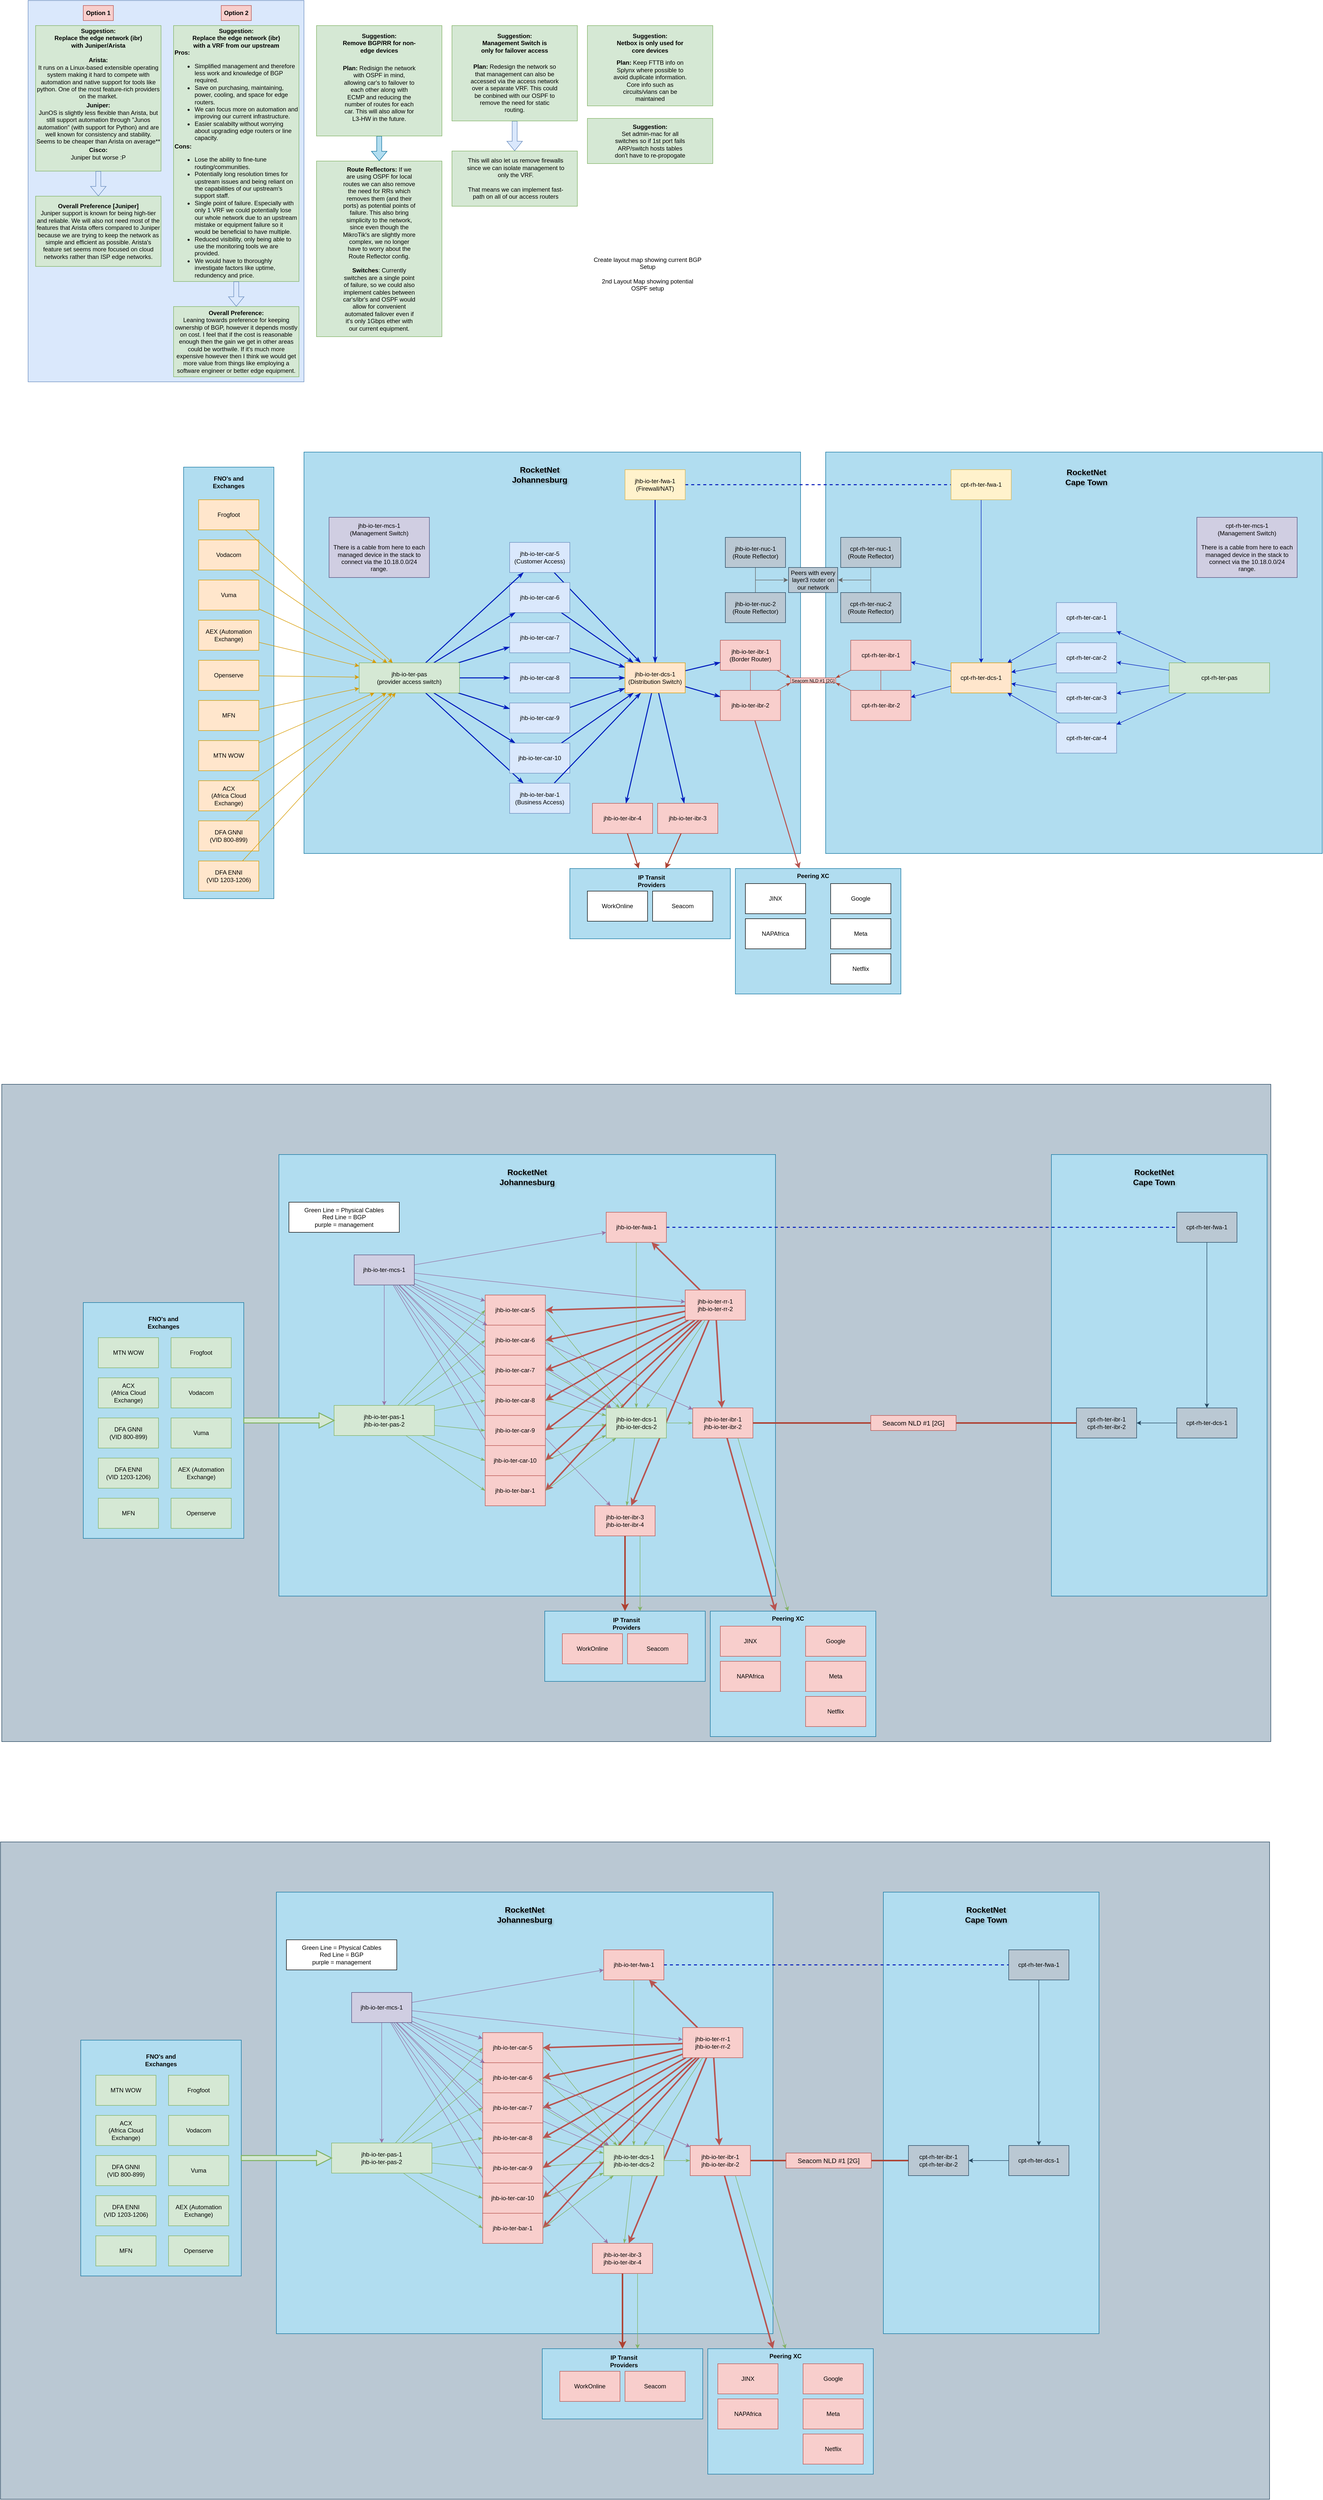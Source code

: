 <mxfile version="26.0.7">
  <diagram name="Page-1" id="0jXYULb7XNN_6yOyQ7-O">
    <mxGraphModel dx="5770" dy="3160" grid="1" gridSize="10" guides="1" tooltips="1" connect="1" arrows="1" fold="1" page="1" pageScale="1" pageWidth="850" pageHeight="1100" math="0" shadow="0">
      <root>
        <mxCell id="0" />
        <mxCell id="1" parent="0" />
        <mxCell id="xk56oIc3Z307pz8jZ29w-306" value="" style="rounded=0;whiteSpace=wrap;html=1;fillColor=#bac8d3;strokeColor=#23445d;" vertex="1" parent="1">
          <mxGeometry x="-1252.5" y="1080" width="2530" height="1310" as="geometry" />
        </mxCell>
        <mxCell id="xk56oIc3Z307pz8jZ29w-305" value="" style="rounded=0;whiteSpace=wrap;html=1;fillColor=#bac8d3;strokeColor=#23445d;" vertex="1" parent="1">
          <mxGeometry x="-1255" y="2590" width="2530" height="1310" as="geometry" />
        </mxCell>
        <mxCell id="xk56oIc3Z307pz8jZ29w-34" value="" style="rounded=0;whiteSpace=wrap;html=1;fillColor=#b1ddf0;strokeColor=#10739e;" vertex="1" parent="1">
          <mxGeometry x="-700" y="1220" width="990" height="880" as="geometry" />
        </mxCell>
        <mxCell id="xk56oIc3Z307pz8jZ29w-156" style="edgeStyle=none;rounded=0;orthogonalLoop=1;jettySize=auto;html=1;fillColor=#e1d5e7;strokeColor=#9673a6;" edge="1" parent="1" source="xk56oIc3Z307pz8jZ29w-99" target="xk56oIc3Z307pz8jZ29w-38">
          <mxGeometry relative="1" as="geometry" />
        </mxCell>
        <mxCell id="xk56oIc3Z307pz8jZ29w-158" style="edgeStyle=none;rounded=0;orthogonalLoop=1;jettySize=auto;html=1;fillColor=#e1d5e7;strokeColor=#9673a6;" edge="1" parent="1" source="xk56oIc3Z307pz8jZ29w-99" target="xk56oIc3Z307pz8jZ29w-42">
          <mxGeometry relative="1" as="geometry" />
        </mxCell>
        <mxCell id="xk56oIc3Z307pz8jZ29w-159" style="edgeStyle=none;rounded=0;orthogonalLoop=1;jettySize=auto;html=1;fillColor=#e1d5e7;strokeColor=#9673a6;" edge="1" parent="1" source="xk56oIc3Z307pz8jZ29w-99" target="xk56oIc3Z307pz8jZ29w-44">
          <mxGeometry relative="1" as="geometry" />
        </mxCell>
        <mxCell id="xk56oIc3Z307pz8jZ29w-160" style="edgeStyle=none;rounded=0;orthogonalLoop=1;jettySize=auto;html=1;fillColor=#e1d5e7;strokeColor=#9673a6;" edge="1" parent="1" source="xk56oIc3Z307pz8jZ29w-99" target="xk56oIc3Z307pz8jZ29w-46">
          <mxGeometry relative="1" as="geometry" />
        </mxCell>
        <mxCell id="xk56oIc3Z307pz8jZ29w-161" style="edgeStyle=none;rounded=0;orthogonalLoop=1;jettySize=auto;html=1;fillColor=#e1d5e7;strokeColor=#9673a6;" edge="1" parent="1" source="xk56oIc3Z307pz8jZ29w-99" target="xk56oIc3Z307pz8jZ29w-89">
          <mxGeometry relative="1" as="geometry" />
        </mxCell>
        <mxCell id="xk56oIc3Z307pz8jZ29w-162" style="edgeStyle=none;rounded=0;orthogonalLoop=1;jettySize=auto;html=1;fillColor=#e1d5e7;strokeColor=#9673a6;" edge="1" parent="1" source="xk56oIc3Z307pz8jZ29w-99" target="xk56oIc3Z307pz8jZ29w-101">
          <mxGeometry relative="1" as="geometry" />
        </mxCell>
        <mxCell id="xk56oIc3Z307pz8jZ29w-163" style="edgeStyle=none;rounded=0;orthogonalLoop=1;jettySize=auto;html=1;fillColor=#e1d5e7;strokeColor=#9673a6;" edge="1" parent="1" source="xk56oIc3Z307pz8jZ29w-42" target="xk56oIc3Z307pz8jZ29w-70">
          <mxGeometry relative="1" as="geometry" />
        </mxCell>
        <mxCell id="xk56oIc3Z307pz8jZ29w-164" style="edgeStyle=none;rounded=0;orthogonalLoop=1;jettySize=auto;html=1;fillColor=#e1d5e7;strokeColor=#9673a6;" edge="1" parent="1" source="xk56oIc3Z307pz8jZ29w-99" target="xk56oIc3Z307pz8jZ29w-98">
          <mxGeometry relative="1" as="geometry" />
        </mxCell>
        <mxCell id="xk56oIc3Z307pz8jZ29w-165" style="edgeStyle=none;rounded=0;orthogonalLoop=1;jettySize=auto;html=1;fillColor=#e1d5e7;strokeColor=#9673a6;" edge="1" parent="1" source="xk56oIc3Z307pz8jZ29w-99" target="xk56oIc3Z307pz8jZ29w-52">
          <mxGeometry relative="1" as="geometry" />
        </mxCell>
        <mxCell id="xk56oIc3Z307pz8jZ29w-167" style="edgeStyle=none;rounded=0;orthogonalLoop=1;jettySize=auto;html=1;fillColor=#e1d5e7;strokeColor=#9673a6;" edge="1" parent="1" source="xk56oIc3Z307pz8jZ29w-99" target="xk56oIc3Z307pz8jZ29w-54">
          <mxGeometry relative="1" as="geometry" />
        </mxCell>
        <mxCell id="xk56oIc3Z307pz8jZ29w-169" style="edgeStyle=none;rounded=0;orthogonalLoop=1;jettySize=auto;html=1;fillColor=#e1d5e7;strokeColor=#9673a6;" edge="1" parent="1" source="xk56oIc3Z307pz8jZ29w-99" target="xk56oIc3Z307pz8jZ29w-63">
          <mxGeometry relative="1" as="geometry" />
        </mxCell>
        <mxCell id="xk56oIc3Z307pz8jZ29w-171" style="edgeStyle=none;rounded=0;orthogonalLoop=1;jettySize=auto;html=1;fillColor=#e1d5e7;strokeColor=#9673a6;" edge="1" parent="1" source="xk56oIc3Z307pz8jZ29w-99" target="xk56oIc3Z307pz8jZ29w-78">
          <mxGeometry relative="1" as="geometry" />
        </mxCell>
        <mxCell id="xk56oIc3Z307pz8jZ29w-13" value="" style="rounded=0;whiteSpace=wrap;html=1;fillColor=#b1ddf0;strokeColor=#10739e;" vertex="1" parent="1">
          <mxGeometry x="210" y="650" width="330" height="250" as="geometry" />
        </mxCell>
        <mxCell id="mWGE-BCgWoqx2K6G0xnI-12" value="" style="rounded=0;whiteSpace=wrap;html=1;fillColor=#dae8fc;strokeColor=#6c8ebf;" parent="1" vertex="1">
          <mxGeometry x="-1200" y="-1080" width="550" height="760" as="geometry" />
        </mxCell>
        <mxCell id="cPcmEA7VBjGebmvJgzap-61" value="" style="rounded=0;whiteSpace=wrap;html=1;fillColor=#b1ddf0;strokeColor=#10739e;" parent="1" vertex="1">
          <mxGeometry x="-890" y="-150" width="180" height="860" as="geometry" />
        </mxCell>
        <mxCell id="cPcmEA7VBjGebmvJgzap-59" value="" style="rounded=0;whiteSpace=wrap;html=1;fillColor=#b1ddf0;strokeColor=#10739e;" parent="1" vertex="1">
          <mxGeometry x="-120" y="650" width="320" height="140" as="geometry" />
        </mxCell>
        <mxCell id="cPcmEA7VBjGebmvJgzap-15" style="edgeStyle=orthogonalEdgeStyle;rounded=0;orthogonalLoop=1;jettySize=auto;html=1;entryX=0.5;entryY=0;entryDx=0;entryDy=0;shape=flexArrow;fillColor=#dae8fc;strokeColor=#6c8ebf;" parent="1" source="cPcmEA7VBjGebmvJgzap-3" target="cPcmEA7VBjGebmvJgzap-13" edge="1">
          <mxGeometry relative="1" as="geometry">
            <mxPoint x="-230" y="-800" as="targetPoint" />
          </mxGeometry>
        </mxCell>
        <mxCell id="cPcmEA7VBjGebmvJgzap-3" value="" style="rounded=0;whiteSpace=wrap;html=1;fillColor=#d5e8d4;strokeColor=#82b366;" parent="1" vertex="1">
          <mxGeometry x="-355" y="-1030" width="250" height="190" as="geometry" />
        </mxCell>
        <mxCell id="fx19zx-SHGDhQ8waikCe-47" value="" style="rounded=0;whiteSpace=wrap;html=1;fillColor=#b1ddf0;strokeColor=#10739e;" parent="1" vertex="1">
          <mxGeometry x="390" y="-180" width="990" height="800" as="geometry" />
        </mxCell>
        <mxCell id="fx19zx-SHGDhQ8waikCe-46" value="" style="rounded=0;whiteSpace=wrap;html=1;fillColor=#b1ddf0;strokeColor=#10739e;" parent="1" vertex="1">
          <mxGeometry x="-650" y="-180" width="990" height="800" as="geometry" />
        </mxCell>
        <mxCell id="cPcmEA7VBjGebmvJgzap-46" style="edgeStyle=none;rounded=0;orthogonalLoop=1;jettySize=auto;html=1;fillColor=#0050ef;strokeColor=#001DBC;" parent="1" source="fx19zx-SHGDhQ8waikCe-1" target="fx19zx-SHGDhQ8waikCe-32" edge="1">
          <mxGeometry relative="1" as="geometry" />
        </mxCell>
        <mxCell id="fx19zx-SHGDhQ8waikCe-1" value="&lt;div&gt;cpt-rh-ter-car-1&lt;/div&gt;" style="rounded=0;whiteSpace=wrap;html=1;fillColor=#dae8fc;strokeColor=#6c8ebf;" parent="1" vertex="1">
          <mxGeometry x="850" y="120" width="120" height="60" as="geometry" />
        </mxCell>
        <mxCell id="cPcmEA7VBjGebmvJgzap-35" style="edgeStyle=none;rounded=0;orthogonalLoop=1;jettySize=auto;html=1;strokeWidth=2;endArrow=classicThin;endFill=1;fillColor=#0050ef;strokeColor=#001DBC;" parent="1" source="fx19zx-SHGDhQ8waikCe-5" target="fx19zx-SHGDhQ8waikCe-18" edge="1">
          <mxGeometry relative="1" as="geometry" />
        </mxCell>
        <mxCell id="fx19zx-SHGDhQ8waikCe-5" value="&lt;div&gt;jhb-io-ter-car-5&lt;br&gt;(Customer Access)&lt;/div&gt;" style="rounded=0;whiteSpace=wrap;html=1;fillColor=#dae8fc;strokeColor=#6c8ebf;" parent="1" vertex="1">
          <mxGeometry x="-240" width="120" height="60" as="geometry" />
        </mxCell>
        <mxCell id="cPcmEA7VBjGebmvJgzap-29" style="edgeStyle=none;rounded=0;orthogonalLoop=1;jettySize=auto;html=1;strokeWidth=2;endArrow=classicThin;endFill=1;fillColor=#0050ef;strokeColor=#001DBC;" parent="1" source="fx19zx-SHGDhQ8waikCe-6" target="fx19zx-SHGDhQ8waikCe-18" edge="1">
          <mxGeometry relative="1" as="geometry" />
        </mxCell>
        <mxCell id="fx19zx-SHGDhQ8waikCe-6" value="jhb-io-ter-car-6" style="rounded=0;whiteSpace=wrap;html=1;fillColor=#dae8fc;strokeColor=#6c8ebf;" parent="1" vertex="1">
          <mxGeometry x="-240" y="80" width="120" height="60" as="geometry" />
        </mxCell>
        <mxCell id="cPcmEA7VBjGebmvJgzap-30" style="edgeStyle=none;rounded=0;orthogonalLoop=1;jettySize=auto;html=1;strokeWidth=2;endArrow=classicThin;endFill=1;fillColor=#0050ef;strokeColor=#001DBC;" parent="1" source="fx19zx-SHGDhQ8waikCe-7" target="fx19zx-SHGDhQ8waikCe-18" edge="1">
          <mxGeometry relative="1" as="geometry" />
        </mxCell>
        <mxCell id="fx19zx-SHGDhQ8waikCe-7" value="jhb-io-ter-car-7" style="rounded=0;whiteSpace=wrap;html=1;fillColor=#dae8fc;strokeColor=#6c8ebf;" parent="1" vertex="1">
          <mxGeometry x="-240" y="160" width="120" height="60" as="geometry" />
        </mxCell>
        <mxCell id="cPcmEA7VBjGebmvJgzap-31" style="edgeStyle=none;rounded=0;orthogonalLoop=1;jettySize=auto;html=1;strokeWidth=2;endArrow=classicThin;endFill=1;fillColor=#0050ef;strokeColor=#001DBC;" parent="1" source="fx19zx-SHGDhQ8waikCe-8" target="fx19zx-SHGDhQ8waikCe-18" edge="1">
          <mxGeometry relative="1" as="geometry" />
        </mxCell>
        <mxCell id="fx19zx-SHGDhQ8waikCe-8" value="jhb-io-ter-car-8" style="rounded=0;whiteSpace=wrap;html=1;fillColor=#dae8fc;strokeColor=#6c8ebf;" parent="1" vertex="1">
          <mxGeometry x="-240" y="240" width="120" height="60" as="geometry" />
        </mxCell>
        <mxCell id="cPcmEA7VBjGebmvJgzap-32" style="edgeStyle=none;rounded=0;orthogonalLoop=1;jettySize=auto;html=1;strokeWidth=2;endArrow=classicThin;endFill=1;fillColor=#0050ef;strokeColor=#001DBC;" parent="1" source="fx19zx-SHGDhQ8waikCe-9" target="fx19zx-SHGDhQ8waikCe-18" edge="1">
          <mxGeometry relative="1" as="geometry" />
        </mxCell>
        <mxCell id="fx19zx-SHGDhQ8waikCe-9" value="jhb-io-ter-car-9" style="rounded=0;whiteSpace=wrap;html=1;fillColor=#dae8fc;strokeColor=#6c8ebf;" parent="1" vertex="1">
          <mxGeometry x="-240" y="320" width="120" height="60" as="geometry" />
        </mxCell>
        <mxCell id="cPcmEA7VBjGebmvJgzap-74" style="edgeStyle=none;rounded=0;orthogonalLoop=1;jettySize=auto;html=1;entryX=0;entryY=1;entryDx=0;entryDy=0;fillColor=#fad9d5;strokeColor=#ae4132;strokeWidth=1;endArrow=classicThin;endFill=1;" parent="1" source="fx19zx-SHGDhQ8waikCe-10" target="cPcmEA7VBjGebmvJgzap-71" edge="1">
          <mxGeometry relative="1" as="geometry" />
        </mxCell>
        <mxCell id="xk56oIc3Z307pz8jZ29w-17" style="rounded=0;orthogonalLoop=1;jettySize=auto;html=1;strokeWidth=2;fillColor=#f8cecc;strokeColor=#b85450;" edge="1" parent="1" source="fx19zx-SHGDhQ8waikCe-10" target="xk56oIc3Z307pz8jZ29w-13">
          <mxGeometry relative="1" as="geometry" />
        </mxCell>
        <mxCell id="fx19zx-SHGDhQ8waikCe-10" value="jhb-io-ter-ibr-2" style="rounded=0;whiteSpace=wrap;html=1;fillColor=#f8cecc;strokeColor=#b85450;" parent="1" vertex="1">
          <mxGeometry x="180" y="295" width="120" height="60" as="geometry" />
        </mxCell>
        <mxCell id="cPcmEA7VBjGebmvJgzap-75" style="edgeStyle=none;rounded=0;orthogonalLoop=1;jettySize=auto;html=1;entryX=0;entryY=0;entryDx=0;entryDy=0;fillColor=#fad9d5;strokeColor=#ae4132;endArrow=classicThin;endFill=1;" parent="1" source="fx19zx-SHGDhQ8waikCe-11" target="cPcmEA7VBjGebmvJgzap-71" edge="1">
          <mxGeometry relative="1" as="geometry" />
        </mxCell>
        <mxCell id="xk56oIc3Z307pz8jZ29w-15" style="edgeStyle=orthogonalEdgeStyle;rounded=0;orthogonalLoop=1;jettySize=auto;html=1;fillColor=#f8cecc;strokeColor=#b85450;endArrow=none;startFill=0;" edge="1" parent="1" source="fx19zx-SHGDhQ8waikCe-11" target="fx19zx-SHGDhQ8waikCe-10">
          <mxGeometry relative="1" as="geometry" />
        </mxCell>
        <mxCell id="fx19zx-SHGDhQ8waikCe-11" value="jhb-io-ter-ibr-1&lt;br&gt;(Border Router)" style="rounded=0;whiteSpace=wrap;html=1;fillColor=#f8cecc;strokeColor=#b85450;" parent="1" vertex="1">
          <mxGeometry x="180" y="195" width="120" height="60" as="geometry" />
        </mxCell>
        <mxCell id="cPcmEA7VBjGebmvJgzap-67" style="edgeStyle=none;rounded=0;orthogonalLoop=1;jettySize=auto;html=1;fillColor=#fad9d5;strokeColor=#ae4132;strokeWidth=2;" parent="1" source="fx19zx-SHGDhQ8waikCe-12" target="cPcmEA7VBjGebmvJgzap-59" edge="1">
          <mxGeometry relative="1" as="geometry" />
        </mxCell>
        <mxCell id="fx19zx-SHGDhQ8waikCe-12" value="jhb-io-ter-ibr-3" style="rounded=0;whiteSpace=wrap;html=1;fillColor=#f8cecc;strokeColor=#b85450;" parent="1" vertex="1">
          <mxGeometry x="55" y="520" width="120" height="60" as="geometry" />
        </mxCell>
        <mxCell id="cPcmEA7VBjGebmvJgzap-68" style="edgeStyle=none;rounded=0;orthogonalLoop=1;jettySize=auto;html=1;fillColor=#fad9d5;strokeColor=#ae4132;strokeWidth=2;" parent="1" source="fx19zx-SHGDhQ8waikCe-13" target="cPcmEA7VBjGebmvJgzap-59" edge="1">
          <mxGeometry relative="1" as="geometry" />
        </mxCell>
        <mxCell id="fx19zx-SHGDhQ8waikCe-13" value="jhb-io-ter-ibr-4" style="rounded=0;whiteSpace=wrap;html=1;fillColor=#f8cecc;strokeColor=#b85450;" parent="1" vertex="1">
          <mxGeometry x="-75" y="520" width="120" height="60" as="geometry" />
        </mxCell>
        <mxCell id="cPcmEA7VBjGebmvJgzap-73" style="edgeStyle=none;rounded=0;orthogonalLoop=1;jettySize=auto;html=1;entryX=1;entryY=1;entryDx=0;entryDy=0;fillColor=#fad9d5;strokeColor=#ae4132;endArrow=classicThin;endFill=1;" parent="1" source="fx19zx-SHGDhQ8waikCe-14" target="cPcmEA7VBjGebmvJgzap-71" edge="1">
          <mxGeometry relative="1" as="geometry" />
        </mxCell>
        <mxCell id="fx19zx-SHGDhQ8waikCe-14" value="cpt-rh-ter-ibr-2" style="rounded=0;whiteSpace=wrap;html=1;fillColor=#f8cecc;strokeColor=#b85450;" parent="1" vertex="1">
          <mxGeometry x="440" y="295" width="120" height="60" as="geometry" />
        </mxCell>
        <mxCell id="cPcmEA7VBjGebmvJgzap-72" style="edgeStyle=none;rounded=0;orthogonalLoop=1;jettySize=auto;html=1;entryX=1;entryY=0;entryDx=0;entryDy=0;fillColor=#fad9d5;strokeColor=#ae4132;endArrow=classicThin;endFill=1;" parent="1" source="fx19zx-SHGDhQ8waikCe-15" target="cPcmEA7VBjGebmvJgzap-71" edge="1">
          <mxGeometry relative="1" as="geometry" />
        </mxCell>
        <mxCell id="xk56oIc3Z307pz8jZ29w-16" style="edgeStyle=orthogonalEdgeStyle;rounded=0;orthogonalLoop=1;jettySize=auto;html=1;fillColor=#f8cecc;strokeColor=#b85450;endArrow=none;startFill=0;" edge="1" parent="1" source="fx19zx-SHGDhQ8waikCe-15" target="fx19zx-SHGDhQ8waikCe-14">
          <mxGeometry relative="1" as="geometry" />
        </mxCell>
        <mxCell id="fx19zx-SHGDhQ8waikCe-15" value="cpt-rh-ter-ibr-1" style="rounded=0;whiteSpace=wrap;html=1;fillColor=#f8cecc;strokeColor=#b85450;" parent="1" vertex="1">
          <mxGeometry x="440" y="195" width="120" height="60" as="geometry" />
        </mxCell>
        <mxCell id="xk56oIc3Z307pz8jZ29w-27" style="edgeStyle=orthogonalEdgeStyle;rounded=0;orthogonalLoop=1;jettySize=auto;html=1;exitX=0.5;exitY=1;exitDx=0;exitDy=0;entryX=0;entryY=0.5;entryDx=0;entryDy=0;fillColor=#f5f5f5;strokeColor=#666666;" edge="1" parent="1" source="fx19zx-SHGDhQ8waikCe-16" target="cPcmEA7VBjGebmvJgzap-70">
          <mxGeometry relative="1" as="geometry" />
        </mxCell>
        <mxCell id="fx19zx-SHGDhQ8waikCe-16" value="&lt;div&gt;jhb-io-ter-nuc-1&lt;/div&gt;&lt;div&gt;(Route Reflector)&lt;br&gt;&lt;/div&gt;" style="rounded=0;whiteSpace=wrap;html=1;fillColor=#bac8d3;strokeColor=#23445d;" parent="1" vertex="1">
          <mxGeometry x="190" y="-10" width="120" height="60" as="geometry" />
        </mxCell>
        <mxCell id="xk56oIc3Z307pz8jZ29w-28" style="edgeStyle=orthogonalEdgeStyle;rounded=0;orthogonalLoop=1;jettySize=auto;html=1;exitX=0.5;exitY=0;exitDx=0;exitDy=0;entryX=0;entryY=0.5;entryDx=0;entryDy=0;fillColor=#f5f5f5;strokeColor=#666666;" edge="1" parent="1" source="fx19zx-SHGDhQ8waikCe-17" target="cPcmEA7VBjGebmvJgzap-70">
          <mxGeometry relative="1" as="geometry" />
        </mxCell>
        <mxCell id="fx19zx-SHGDhQ8waikCe-17" value="&lt;div&gt;jhb-io-ter-nuc-2&lt;br&gt;(Route Reflector)&lt;br&gt;&lt;/div&gt;" style="rounded=0;whiteSpace=wrap;html=1;fillColor=#bac8d3;strokeColor=#23445d;" parent="1" vertex="1">
          <mxGeometry x="190" y="100" width="120" height="60" as="geometry" />
        </mxCell>
        <mxCell id="cPcmEA7VBjGebmvJgzap-51" style="edgeStyle=none;rounded=0;orthogonalLoop=1;jettySize=auto;html=1;strokeWidth=2;endArrow=classicThin;endFill=1;fillColor=#0050ef;strokeColor=#001DBC;" parent="1" source="fx19zx-SHGDhQ8waikCe-18" target="fx19zx-SHGDhQ8waikCe-11" edge="1">
          <mxGeometry relative="1" as="geometry" />
        </mxCell>
        <mxCell id="cPcmEA7VBjGebmvJgzap-52" style="edgeStyle=none;rounded=0;orthogonalLoop=1;jettySize=auto;html=1;strokeWidth=2;endArrow=classicThin;endFill=1;fillColor=#0050ef;strokeColor=#001DBC;" parent="1" source="fx19zx-SHGDhQ8waikCe-18" target="fx19zx-SHGDhQ8waikCe-10" edge="1">
          <mxGeometry relative="1" as="geometry" />
        </mxCell>
        <mxCell id="cPcmEA7VBjGebmvJgzap-55" style="edgeStyle=none;rounded=0;orthogonalLoop=1;jettySize=auto;html=1;strokeWidth=2;endArrow=classicThin;endFill=1;fillColor=#0050ef;strokeColor=#001DBC;" parent="1" source="fx19zx-SHGDhQ8waikCe-18" target="fx19zx-SHGDhQ8waikCe-12" edge="1">
          <mxGeometry relative="1" as="geometry" />
        </mxCell>
        <mxCell id="cPcmEA7VBjGebmvJgzap-56" style="edgeStyle=none;rounded=0;orthogonalLoop=1;jettySize=auto;html=1;strokeWidth=2;endArrow=classicThin;endFill=1;fillColor=#0050ef;strokeColor=#001DBC;" parent="1" source="fx19zx-SHGDhQ8waikCe-18" target="fx19zx-SHGDhQ8waikCe-13" edge="1">
          <mxGeometry relative="1" as="geometry" />
        </mxCell>
        <mxCell id="fx19zx-SHGDhQ8waikCe-18" value="&lt;div&gt;jhb-io-ter-dcs-1&lt;br&gt;(Distribution Switch)&lt;/div&gt;" style="rounded=0;whiteSpace=wrap;html=1;fillColor=#ffe6cc;strokeColor=#d79b00;" parent="1" vertex="1">
          <mxGeometry x="-10" y="240" width="120" height="60" as="geometry" />
        </mxCell>
        <mxCell id="cPcmEA7VBjGebmvJgzap-36" style="edgeStyle=none;rounded=0;orthogonalLoop=1;jettySize=auto;html=1;strokeWidth=2;endArrow=classicThin;endFill=1;fillColor=#0050ef;strokeColor=#001DBC;" parent="1" source="fx19zx-SHGDhQ8waikCe-19" target="fx19zx-SHGDhQ8waikCe-5" edge="1">
          <mxGeometry relative="1" as="geometry" />
        </mxCell>
        <mxCell id="cPcmEA7VBjGebmvJgzap-37" style="edgeStyle=none;rounded=0;orthogonalLoop=1;jettySize=auto;html=1;strokeWidth=2;endArrow=classicThin;endFill=1;fillColor=#0050ef;strokeColor=#001DBC;" parent="1" source="fx19zx-SHGDhQ8waikCe-19" target="fx19zx-SHGDhQ8waikCe-6" edge="1">
          <mxGeometry relative="1" as="geometry" />
        </mxCell>
        <mxCell id="cPcmEA7VBjGebmvJgzap-38" style="edgeStyle=none;rounded=0;orthogonalLoop=1;jettySize=auto;html=1;strokeWidth=2;endArrow=classicThin;endFill=1;fillColor=#0050ef;strokeColor=#001DBC;" parent="1" source="fx19zx-SHGDhQ8waikCe-19" target="fx19zx-SHGDhQ8waikCe-7" edge="1">
          <mxGeometry relative="1" as="geometry" />
        </mxCell>
        <mxCell id="cPcmEA7VBjGebmvJgzap-39" style="edgeStyle=none;rounded=0;orthogonalLoop=1;jettySize=auto;html=1;strokeWidth=2;endArrow=classicThin;endFill=1;fillColor=#0050ef;strokeColor=#001DBC;" parent="1" source="fx19zx-SHGDhQ8waikCe-19" target="fx19zx-SHGDhQ8waikCe-8" edge="1">
          <mxGeometry relative="1" as="geometry" />
        </mxCell>
        <mxCell id="cPcmEA7VBjGebmvJgzap-40" style="edgeStyle=none;rounded=0;orthogonalLoop=1;jettySize=auto;html=1;strokeWidth=2;endArrow=classicThin;endFill=1;fillColor=#0050ef;strokeColor=#001DBC;" parent="1" source="fx19zx-SHGDhQ8waikCe-19" target="fx19zx-SHGDhQ8waikCe-9" edge="1">
          <mxGeometry relative="1" as="geometry" />
        </mxCell>
        <mxCell id="cPcmEA7VBjGebmvJgzap-41" style="edgeStyle=none;rounded=0;orthogonalLoop=1;jettySize=auto;html=1;strokeWidth=2;endArrow=classicThin;endFill=1;fillColor=#0050ef;strokeColor=#001DBC;" parent="1" source="fx19zx-SHGDhQ8waikCe-19" target="fx19zx-SHGDhQ8waikCe-36" edge="1">
          <mxGeometry relative="1" as="geometry" />
        </mxCell>
        <mxCell id="cPcmEA7VBjGebmvJgzap-42" style="edgeStyle=none;rounded=0;orthogonalLoop=1;jettySize=auto;html=1;strokeWidth=2;endArrow=classicThin;endFill=1;fillColor=#0050ef;strokeColor=#001DBC;" parent="1" source="fx19zx-SHGDhQ8waikCe-19" target="fx19zx-SHGDhQ8waikCe-43" edge="1">
          <mxGeometry relative="1" as="geometry" />
        </mxCell>
        <mxCell id="fx19zx-SHGDhQ8waikCe-19" value="&lt;div&gt;jhb-io-ter-pas&lt;br&gt;(provider access switch)&lt;/div&gt;" style="rounded=0;whiteSpace=wrap;html=1;fillColor=#d5e8d4;strokeColor=#82b366;" parent="1" vertex="1">
          <mxGeometry x="-540" y="240" width="200" height="60" as="geometry" />
        </mxCell>
        <mxCell id="fx19zx-SHGDhQ8waikCe-28" style="edgeStyle=orthogonalEdgeStyle;rounded=0;orthogonalLoop=1;jettySize=auto;html=1;exitX=0.5;exitY=1;exitDx=0;exitDy=0;" parent="1" edge="1">
          <mxGeometry relative="1" as="geometry">
            <mxPoint x="64.17" y="590" as="sourcePoint" />
            <mxPoint x="64.17" y="590" as="targetPoint" />
          </mxGeometry>
        </mxCell>
        <mxCell id="cPcmEA7VBjGebmvJgzap-47" style="edgeStyle=none;rounded=0;orthogonalLoop=1;jettySize=auto;html=1;fillColor=#0050ef;strokeColor=#001DBC;" parent="1" source="fx19zx-SHGDhQ8waikCe-31" target="fx19zx-SHGDhQ8waikCe-1" edge="1">
          <mxGeometry relative="1" as="geometry" />
        </mxCell>
        <mxCell id="cPcmEA7VBjGebmvJgzap-48" style="edgeStyle=none;rounded=0;orthogonalLoop=1;jettySize=auto;html=1;fillColor=#0050ef;strokeColor=#001DBC;" parent="1" source="fx19zx-SHGDhQ8waikCe-31" target="fx19zx-SHGDhQ8waikCe-37" edge="1">
          <mxGeometry relative="1" as="geometry" />
        </mxCell>
        <mxCell id="cPcmEA7VBjGebmvJgzap-49" style="edgeStyle=none;rounded=0;orthogonalLoop=1;jettySize=auto;html=1;fillColor=#0050ef;strokeColor=#001DBC;" parent="1" source="fx19zx-SHGDhQ8waikCe-31" target="fx19zx-SHGDhQ8waikCe-38" edge="1">
          <mxGeometry relative="1" as="geometry" />
        </mxCell>
        <mxCell id="cPcmEA7VBjGebmvJgzap-50" style="edgeStyle=none;rounded=0;orthogonalLoop=1;jettySize=auto;html=1;fillColor=#0050ef;strokeColor=#001DBC;" parent="1" source="fx19zx-SHGDhQ8waikCe-31" target="fx19zx-SHGDhQ8waikCe-39" edge="1">
          <mxGeometry relative="1" as="geometry" />
        </mxCell>
        <mxCell id="fx19zx-SHGDhQ8waikCe-31" value="&lt;div&gt;cpt-rh-ter-pas&lt;/div&gt;" style="rounded=0;whiteSpace=wrap;html=1;fillColor=#d5e8d4;strokeColor=#82b366;" parent="1" vertex="1">
          <mxGeometry x="1075" y="240" width="200" height="60" as="geometry" />
        </mxCell>
        <mxCell id="cPcmEA7VBjGebmvJgzap-53" style="edgeStyle=none;rounded=0;orthogonalLoop=1;jettySize=auto;html=1;fillColor=#0050ef;strokeColor=#001DBC;" parent="1" source="fx19zx-SHGDhQ8waikCe-32" target="fx19zx-SHGDhQ8waikCe-15" edge="1">
          <mxGeometry relative="1" as="geometry" />
        </mxCell>
        <mxCell id="cPcmEA7VBjGebmvJgzap-54" style="edgeStyle=none;rounded=0;orthogonalLoop=1;jettySize=auto;html=1;fillColor=#0050ef;strokeColor=#001DBC;" parent="1" source="fx19zx-SHGDhQ8waikCe-32" target="fx19zx-SHGDhQ8waikCe-14" edge="1">
          <mxGeometry relative="1" as="geometry" />
        </mxCell>
        <mxCell id="fx19zx-SHGDhQ8waikCe-32" value="cpt-rh-ter-dcs-1" style="rounded=0;whiteSpace=wrap;html=1;fillColor=#ffe6cc;strokeColor=#d79b00;" parent="1" vertex="1">
          <mxGeometry x="640" y="240" width="120" height="60" as="geometry" />
        </mxCell>
        <mxCell id="cPcmEA7VBjGebmvJgzap-33" style="edgeStyle=none;rounded=0;orthogonalLoop=1;jettySize=auto;html=1;strokeWidth=2;endArrow=classicThin;endFill=1;fillColor=#0050ef;strokeColor=#001DBC;" parent="1" source="fx19zx-SHGDhQ8waikCe-36" target="fx19zx-SHGDhQ8waikCe-18" edge="1">
          <mxGeometry relative="1" as="geometry" />
        </mxCell>
        <mxCell id="fx19zx-SHGDhQ8waikCe-36" value="jhb-io-ter-car-10" style="rounded=0;whiteSpace=wrap;html=1;fillColor=#dae8fc;strokeColor=#6c8ebf;" parent="1" vertex="1">
          <mxGeometry x="-240" y="400" width="120" height="60" as="geometry" />
        </mxCell>
        <mxCell id="cPcmEA7VBjGebmvJgzap-45" style="edgeStyle=none;rounded=0;orthogonalLoop=1;jettySize=auto;html=1;fillColor=#0050ef;strokeColor=#001DBC;" parent="1" source="fx19zx-SHGDhQ8waikCe-37" target="fx19zx-SHGDhQ8waikCe-32" edge="1">
          <mxGeometry relative="1" as="geometry" />
        </mxCell>
        <mxCell id="fx19zx-SHGDhQ8waikCe-37" value="&lt;div&gt;cpt-rh-ter-car-2&lt;/div&gt;" style="rounded=0;whiteSpace=wrap;html=1;fillColor=#dae8fc;strokeColor=#6c8ebf;" parent="1" vertex="1">
          <mxGeometry x="850" y="200" width="120" height="60" as="geometry" />
        </mxCell>
        <mxCell id="cPcmEA7VBjGebmvJgzap-44" style="edgeStyle=none;rounded=0;orthogonalLoop=1;jettySize=auto;html=1;fillColor=#0050ef;strokeColor=#001DBC;" parent="1" source="fx19zx-SHGDhQ8waikCe-38" target="fx19zx-SHGDhQ8waikCe-32" edge="1">
          <mxGeometry relative="1" as="geometry" />
        </mxCell>
        <mxCell id="fx19zx-SHGDhQ8waikCe-38" value="&lt;div&gt;cpt-rh-ter-car-3&lt;/div&gt;" style="rounded=0;whiteSpace=wrap;html=1;fillColor=#dae8fc;strokeColor=#6c8ebf;" parent="1" vertex="1">
          <mxGeometry x="850" y="280" width="120" height="60" as="geometry" />
        </mxCell>
        <mxCell id="cPcmEA7VBjGebmvJgzap-43" style="edgeStyle=none;rounded=0;orthogonalLoop=1;jettySize=auto;html=1;fillColor=#0050ef;strokeColor=#001DBC;" parent="1" source="fx19zx-SHGDhQ8waikCe-39" target="fx19zx-SHGDhQ8waikCe-32" edge="1">
          <mxGeometry relative="1" as="geometry" />
        </mxCell>
        <mxCell id="fx19zx-SHGDhQ8waikCe-39" value="&lt;div&gt;cpt-rh-ter-car-4&lt;/div&gt;" style="rounded=0;whiteSpace=wrap;html=1;fillColor=#dae8fc;strokeColor=#6c8ebf;" parent="1" vertex="1">
          <mxGeometry x="850" y="360" width="120" height="60" as="geometry" />
        </mxCell>
        <mxCell id="xk56oIc3Z307pz8jZ29w-4" style="edgeStyle=orthogonalEdgeStyle;rounded=0;orthogonalLoop=1;jettySize=auto;html=1;strokeWidth=2;endArrow=classicThin;endFill=1;fillColor=#0050ef;strokeColor=#001DBC;" edge="1" parent="1" source="fx19zx-SHGDhQ8waikCe-40" target="fx19zx-SHGDhQ8waikCe-18">
          <mxGeometry relative="1" as="geometry" />
        </mxCell>
        <mxCell id="xk56oIc3Z307pz8jZ29w-6" style="edgeStyle=orthogonalEdgeStyle;rounded=0;orthogonalLoop=1;jettySize=auto;html=1;dashed=1;endArrow=none;startFill=0;fillColor=#0050ef;strokeColor=#001DBC;strokeWidth=2;" edge="1" parent="1" source="fx19zx-SHGDhQ8waikCe-40" target="fx19zx-SHGDhQ8waikCe-45">
          <mxGeometry relative="1" as="geometry" />
        </mxCell>
        <mxCell id="fx19zx-SHGDhQ8waikCe-40" value="&lt;div&gt;jhb-io-ter-fwa-1&lt;br&gt;(Firewall/NAT)&lt;/div&gt;" style="rounded=0;whiteSpace=wrap;html=1;fillColor=#fff2cc;strokeColor=#d6b656;" parent="1" vertex="1">
          <mxGeometry x="-10" y="-145" width="120" height="60" as="geometry" />
        </mxCell>
        <mxCell id="fx19zx-SHGDhQ8waikCe-41" value="" style="rounded=0;whiteSpace=wrap;html=1;fillColor=#d0cee2;strokeColor=#56517e;" parent="1" vertex="1">
          <mxGeometry x="-600" y="-50" width="200" height="120" as="geometry" />
        </mxCell>
        <mxCell id="cPcmEA7VBjGebmvJgzap-34" style="edgeStyle=none;rounded=0;orthogonalLoop=1;jettySize=auto;html=1;strokeWidth=2;endArrow=classicThin;endFill=1;fillColor=#0050ef;strokeColor=#001DBC;" parent="1" source="fx19zx-SHGDhQ8waikCe-43" target="fx19zx-SHGDhQ8waikCe-18" edge="1">
          <mxGeometry relative="1" as="geometry" />
        </mxCell>
        <mxCell id="fx19zx-SHGDhQ8waikCe-43" value="jhb-io-ter-bar-1&lt;br&gt;(Business Access)" style="rounded=0;whiteSpace=wrap;html=1;fillColor=#dae8fc;strokeColor=#6c8ebf;" parent="1" vertex="1">
          <mxGeometry x="-240" y="480" width="120" height="60" as="geometry" />
        </mxCell>
        <mxCell id="xk56oIc3Z307pz8jZ29w-5" style="edgeStyle=orthogonalEdgeStyle;rounded=0;orthogonalLoop=1;jettySize=auto;html=1;fillColor=#0050ef;strokeColor=#001DBC;" edge="1" parent="1" source="fx19zx-SHGDhQ8waikCe-45" target="fx19zx-SHGDhQ8waikCe-32">
          <mxGeometry relative="1" as="geometry" />
        </mxCell>
        <mxCell id="fx19zx-SHGDhQ8waikCe-45" value="&lt;div&gt;cpt-rh-ter-fwa-1&lt;/div&gt;" style="rounded=0;whiteSpace=wrap;html=1;fillColor=#fff2cc;strokeColor=#d6b656;" parent="1" vertex="1">
          <mxGeometry x="640" y="-145" width="120" height="60" as="geometry" />
        </mxCell>
        <mxCell id="xk56oIc3Z307pz8jZ29w-25" style="edgeStyle=orthogonalEdgeStyle;rounded=0;orthogonalLoop=1;jettySize=auto;html=1;exitX=0.5;exitY=1;exitDx=0;exitDy=0;entryX=1;entryY=0.5;entryDx=0;entryDy=0;fillColor=#f5f5f5;strokeColor=#666666;" edge="1" parent="1" source="fx19zx-SHGDhQ8waikCe-48" target="cPcmEA7VBjGebmvJgzap-70">
          <mxGeometry relative="1" as="geometry" />
        </mxCell>
        <mxCell id="fx19zx-SHGDhQ8waikCe-48" value="&lt;div&gt;cpt-rh-ter-nuc-1&lt;/div&gt;&lt;div&gt;&lt;span style=&quot;background-color: transparent; color: light-dark(rgb(0, 0, 0), rgb(255, 255, 255));&quot;&gt;(Route Reflector)&lt;/span&gt;&lt;/div&gt;" style="rounded=0;whiteSpace=wrap;html=1;fillColor=#bac8d3;strokeColor=#23445d;" parent="1" vertex="1">
          <mxGeometry x="420" y="-10" width="120" height="60" as="geometry" />
        </mxCell>
        <mxCell id="xk56oIc3Z307pz8jZ29w-26" style="edgeStyle=orthogonalEdgeStyle;rounded=0;orthogonalLoop=1;jettySize=auto;html=1;exitX=0.5;exitY=0;exitDx=0;exitDy=0;entryX=1;entryY=0.5;entryDx=0;entryDy=0;fillColor=#f5f5f5;strokeColor=#666666;" edge="1" parent="1" source="fx19zx-SHGDhQ8waikCe-49" target="cPcmEA7VBjGebmvJgzap-70">
          <mxGeometry relative="1" as="geometry" />
        </mxCell>
        <mxCell id="fx19zx-SHGDhQ8waikCe-49" value="&lt;div&gt;cpt-rh-ter-nuc-2&lt;/div&gt;&lt;div&gt;&lt;span style=&quot;background-color: transparent; color: light-dark(rgb(0, 0, 0), rgb(255, 255, 255));&quot;&gt;(Route Reflector)&lt;/span&gt;&lt;/div&gt;" style="rounded=0;whiteSpace=wrap;html=1;fillColor=#bac8d3;strokeColor=#23445d;" parent="1" vertex="1">
          <mxGeometry x="420" y="100" width="120" height="60" as="geometry" />
        </mxCell>
        <mxCell id="fVmiqil4yu7aYD-Kcc7V-1" value="RocketNet Johannesburg" style="text;html=1;align=center;verticalAlign=middle;whiteSpace=wrap;rounded=0;fontStyle=1;labelBackgroundColor=none;labelBorderColor=none;textShadow=1;fontSize=16;" parent="1" vertex="1">
          <mxGeometry x="-210" y="-150" width="60" height="30" as="geometry" />
        </mxCell>
        <mxCell id="fVmiqil4yu7aYD-Kcc7V-3" value="RocketNet Cape Town" style="text;html=1;align=center;verticalAlign=middle;whiteSpace=wrap;rounded=0;fontStyle=1;textShadow=1;strokeWidth=1;fontSize=16;" parent="1" vertex="1">
          <mxGeometry x="865" y="-145" width="90" height="30" as="geometry" />
        </mxCell>
        <mxCell id="cPcmEA7VBjGebmvJgzap-81" style="edgeStyle=none;rounded=0;orthogonalLoop=1;jettySize=auto;html=1;fillColor=#ffe6cc;strokeColor=#d79b00;" parent="1" source="fVmiqil4yu7aYD-Kcc7V-4" target="fx19zx-SHGDhQ8waikCe-19" edge="1">
          <mxGeometry relative="1" as="geometry" />
        </mxCell>
        <mxCell id="fVmiqil4yu7aYD-Kcc7V-4" value="Vuma" style="rounded=0;whiteSpace=wrap;html=1;fillColor=#ffe6cc;strokeColor=#d79b00;" parent="1" vertex="1">
          <mxGeometry x="-860" y="75" width="120" height="60" as="geometry" />
        </mxCell>
        <mxCell id="cPcmEA7VBjGebmvJgzap-82" style="edgeStyle=none;rounded=0;orthogonalLoop=1;jettySize=auto;html=1;fillColor=#ffe6cc;strokeColor=#d79b00;" parent="1" source="fVmiqil4yu7aYD-Kcc7V-5" target="fx19zx-SHGDhQ8waikCe-19" edge="1">
          <mxGeometry relative="1" as="geometry" />
        </mxCell>
        <mxCell id="fVmiqil4yu7aYD-Kcc7V-5" value="AEX (Automation Exchange)" style="rounded=0;whiteSpace=wrap;html=1;fillColor=#ffe6cc;strokeColor=#d79b00;" parent="1" vertex="1">
          <mxGeometry x="-860" y="155" width="120" height="60" as="geometry" />
        </mxCell>
        <mxCell id="cPcmEA7VBjGebmvJgzap-80" style="edgeStyle=none;rounded=0;orthogonalLoop=1;jettySize=auto;html=1;fillColor=#ffe6cc;strokeColor=#d79b00;" parent="1" source="fVmiqil4yu7aYD-Kcc7V-6" target="fx19zx-SHGDhQ8waikCe-19" edge="1">
          <mxGeometry relative="1" as="geometry" />
        </mxCell>
        <mxCell id="fVmiqil4yu7aYD-Kcc7V-6" value="Vodacom" style="rounded=0;whiteSpace=wrap;html=1;fillColor=#ffe6cc;strokeColor=#d79b00;" parent="1" vertex="1">
          <mxGeometry x="-860" y="-5" width="120" height="60" as="geometry" />
        </mxCell>
        <mxCell id="cPcmEA7VBjGebmvJgzap-79" style="edgeStyle=none;rounded=0;orthogonalLoop=1;jettySize=auto;html=1;fillColor=#ffe6cc;strokeColor=#d79b00;" parent="1" source="fVmiqil4yu7aYD-Kcc7V-7" target="fx19zx-SHGDhQ8waikCe-19" edge="1">
          <mxGeometry relative="1" as="geometry" />
        </mxCell>
        <mxCell id="fVmiqil4yu7aYD-Kcc7V-7" value="Frogfoot" style="rounded=0;whiteSpace=wrap;html=1;fillColor=#ffe6cc;strokeColor=#d79b00;" parent="1" vertex="1">
          <mxGeometry x="-860" y="-85" width="120" height="60" as="geometry" />
        </mxCell>
        <mxCell id="cPcmEA7VBjGebmvJgzap-87" style="edgeStyle=none;rounded=0;orthogonalLoop=1;jettySize=auto;html=1;fillColor=#ffe6cc;strokeColor=#d79b00;" parent="1" source="fVmiqil4yu7aYD-Kcc7V-8" target="fx19zx-SHGDhQ8waikCe-19" edge="1">
          <mxGeometry relative="1" as="geometry" />
        </mxCell>
        <mxCell id="fVmiqil4yu7aYD-Kcc7V-8" value="DFA GNNI&lt;br&gt;(VID 800-899)" style="rounded=0;whiteSpace=wrap;html=1;fillColor=#ffe6cc;strokeColor=#d79b00;" parent="1" vertex="1">
          <mxGeometry x="-860" y="555" width="120" height="60" as="geometry" />
        </mxCell>
        <mxCell id="cPcmEA7VBjGebmvJgzap-88" style="edgeStyle=none;rounded=0;orthogonalLoop=1;jettySize=auto;html=1;fillColor=#ffe6cc;strokeColor=#d79b00;" parent="1" source="fVmiqil4yu7aYD-Kcc7V-9" target="fx19zx-SHGDhQ8waikCe-19" edge="1">
          <mxGeometry relative="1" as="geometry" />
        </mxCell>
        <mxCell id="fVmiqil4yu7aYD-Kcc7V-9" value="DFA ENNI&lt;br&gt;(VID 1203-1206)" style="rounded=0;whiteSpace=wrap;html=1;fillColor=#ffe6cc;strokeColor=#d79b00;" parent="1" vertex="1">
          <mxGeometry x="-860" y="635" width="120" height="60" as="geometry" />
        </mxCell>
        <mxCell id="cPcmEA7VBjGebmvJgzap-83" style="edgeStyle=none;rounded=0;orthogonalLoop=1;jettySize=auto;html=1;fillColor=#ffe6cc;strokeColor=#d79b00;" parent="1" source="fVmiqil4yu7aYD-Kcc7V-10" target="fx19zx-SHGDhQ8waikCe-19" edge="1">
          <mxGeometry relative="1" as="geometry" />
        </mxCell>
        <mxCell id="fVmiqil4yu7aYD-Kcc7V-10" value="Openserve" style="rounded=0;whiteSpace=wrap;html=1;fillColor=#ffe6cc;strokeColor=#d79b00;" parent="1" vertex="1">
          <mxGeometry x="-860" y="235" width="120" height="60" as="geometry" />
        </mxCell>
        <mxCell id="cPcmEA7VBjGebmvJgzap-84" style="edgeStyle=none;rounded=0;orthogonalLoop=1;jettySize=auto;html=1;fillColor=#ffe6cc;strokeColor=#d79b00;" parent="1" source="fVmiqil4yu7aYD-Kcc7V-11" target="fx19zx-SHGDhQ8waikCe-19" edge="1">
          <mxGeometry relative="1" as="geometry" />
        </mxCell>
        <mxCell id="fVmiqil4yu7aYD-Kcc7V-11" value="MFN" style="rounded=0;whiteSpace=wrap;html=1;fillColor=#ffe6cc;strokeColor=#d79b00;" parent="1" vertex="1">
          <mxGeometry x="-860" y="315" width="120" height="60" as="geometry" />
        </mxCell>
        <mxCell id="cPcmEA7VBjGebmvJgzap-85" style="edgeStyle=none;rounded=0;orthogonalLoop=1;jettySize=auto;html=1;fillColor=#ffe6cc;strokeColor=#d79b00;" parent="1" source="fVmiqil4yu7aYD-Kcc7V-12" target="fx19zx-SHGDhQ8waikCe-19" edge="1">
          <mxGeometry relative="1" as="geometry" />
        </mxCell>
        <mxCell id="fVmiqil4yu7aYD-Kcc7V-12" value="MTN WOW" style="rounded=0;whiteSpace=wrap;html=1;fillColor=#ffe6cc;strokeColor=#d79b00;" parent="1" vertex="1">
          <mxGeometry x="-860" y="395" width="120" height="60" as="geometry" />
        </mxCell>
        <mxCell id="cPcmEA7VBjGebmvJgzap-86" style="edgeStyle=none;rounded=0;orthogonalLoop=1;jettySize=auto;html=1;fillColor=#ffe6cc;strokeColor=#d79b00;" parent="1" source="fVmiqil4yu7aYD-Kcc7V-13" target="fx19zx-SHGDhQ8waikCe-19" edge="1">
          <mxGeometry relative="1" as="geometry" />
        </mxCell>
        <mxCell id="fVmiqil4yu7aYD-Kcc7V-13" value="ACX&lt;br&gt;(Africa Cloud Exchange)" style="rounded=0;whiteSpace=wrap;html=1;fillColor=#ffe6cc;strokeColor=#d79b00;" parent="1" vertex="1">
          <mxGeometry x="-860" y="475" width="120" height="60" as="geometry" />
        </mxCell>
        <mxCell id="cPcmEA7VBjGebmvJgzap-1" value="&lt;b&gt;Suggestion:&lt;br&gt;Management Switch is only for failover access&lt;/b&gt;" style="text;html=1;align=center;verticalAlign=middle;whiteSpace=wrap;rounded=0;" parent="1" vertex="1">
          <mxGeometry x="-305" y="-1010" width="150" height="30" as="geometry" />
        </mxCell>
        <mxCell id="cPcmEA7VBjGebmvJgzap-2" value="&lt;b&gt;Plan: &lt;/b&gt;Redesign the network so that management can also be accessed via the access network over a separate VRF. This could be conbined with our OSPF to remove the need for static routing." style="text;html=1;align=center;verticalAlign=middle;whiteSpace=wrap;rounded=0;" parent="1" vertex="1">
          <mxGeometry x="-320" y="-920" width="180" height="30" as="geometry" />
        </mxCell>
        <mxCell id="cPcmEA7VBjGebmvJgzap-4" value="" style="rounded=0;whiteSpace=wrap;html=1;fillColor=#d5e8d4;strokeColor=#82b366;" parent="1" vertex="1">
          <mxGeometry x="-85" y="-1030" width="250" height="160" as="geometry" />
        </mxCell>
        <mxCell id="cPcmEA7VBjGebmvJgzap-5" value="&lt;b&gt;Suggestion:&lt;br&gt;Netbox is only used for core devices&lt;/b&gt;" style="text;html=1;align=center;verticalAlign=middle;whiteSpace=wrap;rounded=0;" parent="1" vertex="1">
          <mxGeometry x="-35" y="-1010" width="150" height="30" as="geometry" />
        </mxCell>
        <mxCell id="cPcmEA7VBjGebmvJgzap-6" value="&lt;b&gt;Plan: &lt;/b&gt;Keep FTTB info on Splynx where possible to avoid duplicate information. Core info such as circuits/vlans can be maintained" style="text;html=1;align=center;verticalAlign=middle;whiteSpace=wrap;rounded=0;" parent="1" vertex="1">
          <mxGeometry x="-35" y="-935" width="150" height="30" as="geometry" />
        </mxCell>
        <mxCell id="cPcmEA7VBjGebmvJgzap-7" value="" style="rounded=0;whiteSpace=wrap;html=1;fillColor=#d5e8d4;strokeColor=#82b366;" parent="1" vertex="1">
          <mxGeometry x="-85" y="-845" width="250" height="90" as="geometry" />
        </mxCell>
        <mxCell id="cPcmEA7VBjGebmvJgzap-8" value="&lt;b&gt;Suggestion:&lt;/b&gt;&lt;br&gt;Set admin-mac for all switches so if 1st port fails ARP/switch hosts tables don&#39;t have to re-propogate" style="text;html=1;align=center;verticalAlign=middle;whiteSpace=wrap;rounded=0;" parent="1" vertex="1">
          <mxGeometry x="-35" y="-815" width="150" height="30" as="geometry" />
        </mxCell>
        <mxCell id="cPcmEA7VBjGebmvJgzap-76" style="edgeStyle=none;rounded=0;orthogonalLoop=1;jettySize=auto;html=1;entryX=0.5;entryY=0;entryDx=0;entryDy=0;shape=flexArrow;fillColor=#b1ddf0;strokeColor=#10739e;" parent="1" source="cPcmEA7VBjGebmvJgzap-10" target="cPcmEA7VBjGebmvJgzap-25" edge="1">
          <mxGeometry relative="1" as="geometry" />
        </mxCell>
        <mxCell id="cPcmEA7VBjGebmvJgzap-10" value="" style="rounded=0;whiteSpace=wrap;html=1;fillColor=#d5e8d4;strokeColor=#82b366;" parent="1" vertex="1">
          <mxGeometry x="-625" y="-1030" width="250" height="220" as="geometry" />
        </mxCell>
        <mxCell id="cPcmEA7VBjGebmvJgzap-11" value="&lt;b&gt;Suggestion:&lt;br&gt;Remove BGP/RR for non-edge devices&lt;/b&gt;" style="text;html=1;align=center;verticalAlign=middle;whiteSpace=wrap;rounded=0;" parent="1" vertex="1">
          <mxGeometry x="-575" y="-1010" width="150" height="30" as="geometry" />
        </mxCell>
        <mxCell id="cPcmEA7VBjGebmvJgzap-12" value="&lt;b&gt;Plan: &lt;/b&gt;Redisign the network with OSPF in mind, allowing car&#39;s to failover to each other along with ECMP and reducing the number of routes for each car. This will also allow for L3-HW in the future." style="text;html=1;align=center;verticalAlign=middle;whiteSpace=wrap;rounded=0;" parent="1" vertex="1">
          <mxGeometry x="-575" y="-910" width="150" height="30" as="geometry" />
        </mxCell>
        <mxCell id="cPcmEA7VBjGebmvJgzap-13" value="" style="rounded=0;whiteSpace=wrap;html=1;fillColor=#d5e8d4;strokeColor=#82b366;" parent="1" vertex="1">
          <mxGeometry x="-355" y="-780" width="250" height="110" as="geometry" />
        </mxCell>
        <mxCell id="cPcmEA7VBjGebmvJgzap-14" value="This will also let us remove firewalls since we can isolate management to only the VRF.&lt;br&gt;&lt;br&gt;That means we can implement fast-path on all of our access routers" style="text;html=1;align=center;verticalAlign=middle;whiteSpace=wrap;rounded=0;" parent="1" vertex="1">
          <mxGeometry x="-332.5" y="-740" width="207.5" height="30" as="geometry" />
        </mxCell>
        <mxCell id="cPcmEA7VBjGebmvJgzap-16" value="" style="rounded=0;whiteSpace=wrap;html=1;fillColor=#d5e8d4;strokeColor=#82b366;" parent="1" vertex="1">
          <mxGeometry x="-910" y="-1030" width="250" height="510" as="geometry" />
        </mxCell>
        <mxCell id="cPcmEA7VBjGebmvJgzap-17" value="&lt;b&gt;Suggestion:&lt;br&gt;Replace the edge network (ibr) with a VRF from our upstream&lt;/b&gt;" style="text;html=1;align=center;verticalAlign=middle;whiteSpace=wrap;rounded=0;" parent="1" vertex="1">
          <mxGeometry x="-875" y="-1020" width="180" height="30" as="geometry" />
        </mxCell>
        <mxCell id="cPcmEA7VBjGebmvJgzap-18" value="&lt;b&gt;Pros:&lt;/b&gt;&lt;br&gt;&lt;ul style=&quot;&quot;&gt;&lt;li style=&quot;&quot;&gt;Simplified management and therefore less work and knowledge of BGP required.&lt;/li&gt;&lt;li style=&quot;&quot;&gt;Save on purchasing, maintaining, power, cooling, and space for edge routers.&lt;/li&gt;&lt;li style=&quot;&quot;&gt;We can focus more on automation and improving our current infrastructure.&lt;/li&gt;&lt;li style=&quot;&quot;&gt;Easier scalabilty without worrying about upgrading edge routers or line capacity.&lt;/li&gt;&lt;/ul&gt;" style="text;html=1;align=left;verticalAlign=middle;whiteSpace=wrap;rounded=0;" parent="1" vertex="1">
          <mxGeometry x="-910" y="-900" width="250" height="30" as="geometry" />
        </mxCell>
        <mxCell id="cPcmEA7VBjGebmvJgzap-19" value="&lt;b&gt;Cons:&lt;/b&gt;&lt;div&gt;&lt;ul&gt;&lt;li&gt;Lose the ability to fine-tune routing/communities.&lt;/li&gt;&lt;li&gt;Potentially long resolution times for upstream issues and being reliant on the capabilities of our upstream&#39;s support staff.&lt;/li&gt;&lt;li&gt;Single point of failure. Especially with only 1 VRF we could potentially lose our whole network due to an upstream mistake or equipment failure so it would be beneficial to have multiple.&lt;/li&gt;&lt;li&gt;Reduced visibility, only being able to use the monitoring tools we are provided.&lt;/li&gt;&lt;li&gt;We would have to thoroughly investigate factors like uptime, redundency and price.&lt;/li&gt;&lt;/ul&gt;&lt;/div&gt;" style="text;html=1;align=left;verticalAlign=middle;whiteSpace=wrap;rounded=0;" parent="1" vertex="1">
          <mxGeometry x="-910" y="-670" width="250" height="30" as="geometry" />
        </mxCell>
        <mxCell id="cPcmEA7VBjGebmvJgzap-25" value="" style="rounded=0;whiteSpace=wrap;html=1;fillColor=#d5e8d4;strokeColor=#82b366;" parent="1" vertex="1">
          <mxGeometry x="-625" y="-760" width="250" height="350" as="geometry" />
        </mxCell>
        <mxCell id="cPcmEA7VBjGebmvJgzap-27" value="&lt;b&gt;Route Reflectors: &lt;/b&gt;If we are using OSPF for local routes we can also remove the need for RRs which removes them (and their ports) as potential points of failure. This also bring simplicity to the network, since even though the MikroTik&#39;s are slightly more complex, we no longer have to worry about the Route Reflector config.&lt;br&gt;&lt;br&gt;&lt;b&gt;Switches&lt;/b&gt;: Currently switches are a single point of failure, so we could also implement cables between car&#39;s/ibr&#39;s and OSPF would allow for convenient automated failover even if it&#39;s only 1Gbps ether with our current equipment." style="text;html=1;align=center;verticalAlign=middle;whiteSpace=wrap;rounded=0;" parent="1" vertex="1">
          <mxGeometry x="-575" y="-600" width="150" height="30" as="geometry" />
        </mxCell>
        <mxCell id="cPcmEA7VBjGebmvJgzap-57" value="WorkOnline" style="rounded=0;whiteSpace=wrap;html=1;" parent="1" vertex="1">
          <mxGeometry x="-85" y="695" width="120" height="60" as="geometry" />
        </mxCell>
        <mxCell id="cPcmEA7VBjGebmvJgzap-58" value="Seacom" style="rounded=0;whiteSpace=wrap;html=1;" parent="1" vertex="1">
          <mxGeometry x="45" y="695" width="120" height="60" as="geometry" />
        </mxCell>
        <mxCell id="cPcmEA7VBjGebmvJgzap-60" value="IP Transit Providers" style="text;html=1;align=center;verticalAlign=middle;whiteSpace=wrap;rounded=0;fontStyle=1" parent="1" vertex="1">
          <mxGeometry x="12.5" y="660" width="60" height="30" as="geometry" />
        </mxCell>
        <mxCell id="cPcmEA7VBjGebmvJgzap-62" value="FNO&#39;s and Exchanges" style="text;html=1;align=center;verticalAlign=middle;whiteSpace=wrap;rounded=0;fontStyle=1" parent="1" vertex="1">
          <mxGeometry x="-830" y="-135" width="60" height="30" as="geometry" />
        </mxCell>
        <mxCell id="cPcmEA7VBjGebmvJgzap-69" value="" style="text;html=1;align=center;verticalAlign=middle;whiteSpace=wrap;rounded=0;fillColor=#bac8d3;strokeColor=#23445d;" parent="1" vertex="1">
          <mxGeometry x="316" y="50" width="98" height="50" as="geometry" />
        </mxCell>
        <mxCell id="cPcmEA7VBjGebmvJgzap-70" value="Peers with every layer3 router on our network" style="text;html=1;align=center;verticalAlign=middle;whiteSpace=wrap;rounded=0;" parent="1" vertex="1">
          <mxGeometry x="315" y="60" width="100" height="30" as="geometry" />
        </mxCell>
        <mxCell id="cPcmEA7VBjGebmvJgzap-71" value="&lt;font style=&quot;font-size: 9px;&quot;&gt;Seacom NLD #1 [2G]&lt;/font&gt;" style="rounded=0;whiteSpace=wrap;html=1;fillColor=#f8cecc;strokeColor=#b85450;" parent="1" vertex="1">
          <mxGeometry x="320" y="270" width="90" height="10" as="geometry" />
        </mxCell>
        <mxCell id="cPcmEA7VBjGebmvJgzap-186" value="Create layout map showing current BGP Setup&lt;br&gt;&lt;br&gt;2nd Layout Map showing potential OSPF setup" style="text;html=1;align=center;verticalAlign=middle;whiteSpace=wrap;rounded=0;" parent="1" vertex="1">
          <mxGeometry x="-75" y="-550" width="220" height="30" as="geometry" />
        </mxCell>
        <mxCell id="cPcmEA7VBjGebmvJgzap-188" value="jhb-io-ter-mcs-1&lt;br&gt;(Management Switch)&lt;br&gt;&lt;br&gt;There is a cable from here to each managed device in the stack to connect via the 10.18.0.0/24 range." style="text;html=1;align=center;verticalAlign=middle;whiteSpace=wrap;rounded=0;" parent="1" vertex="1">
          <mxGeometry x="-595" y="-5" width="190" height="30" as="geometry" />
        </mxCell>
        <mxCell id="cPcmEA7VBjGebmvJgzap-192" value="" style="rounded=0;whiteSpace=wrap;html=1;fillColor=#d0cee2;strokeColor=#56517e;" parent="1" vertex="1">
          <mxGeometry x="1130" y="-50" width="200" height="120" as="geometry" />
        </mxCell>
        <mxCell id="cPcmEA7VBjGebmvJgzap-191" value="cpt-rh-ter-mcs-1&lt;br&gt;(Management Switch)&lt;br&gt;&lt;br&gt;There is a cable from here to each managed device in the stack to connect via the 10.18.0.0/24 range." style="text;html=1;align=center;verticalAlign=middle;whiteSpace=wrap;rounded=0;" parent="1" vertex="1">
          <mxGeometry x="1135" y="-5" width="190" height="30" as="geometry" />
        </mxCell>
        <mxCell id="mWGE-BCgWoqx2K6G0xnI-4" value="" style="rounded=0;whiteSpace=wrap;html=1;fillColor=#d5e8d4;strokeColor=#82b366;" parent="1" vertex="1">
          <mxGeometry x="-1185" y="-1030" width="250" height="290" as="geometry" />
        </mxCell>
        <mxCell id="mWGE-BCgWoqx2K6G0xnI-5" value="&lt;b&gt;Suggestion:&lt;br&gt;Replace the edge network (ibr) with Juniper/Arista&lt;/b&gt;" style="text;html=1;align=center;verticalAlign=middle;whiteSpace=wrap;rounded=0;" parent="1" vertex="1">
          <mxGeometry x="-1150" y="-1020" width="180" height="30" as="geometry" />
        </mxCell>
        <mxCell id="mWGE-BCgWoqx2K6G0xnI-6" value="&lt;b&gt;Arista:&lt;/b&gt;&lt;br&gt;It runs on a Linux-based extensible operating system making it hard to compete with automation and native support for tools like python. One of the most feature-rich providers on the market." style="text;html=1;align=center;verticalAlign=middle;whiteSpace=wrap;rounded=0;" parent="1" vertex="1">
          <mxGeometry x="-1185" y="-940" width="250" height="30" as="geometry" />
        </mxCell>
        <mxCell id="mWGE-BCgWoqx2K6G0xnI-7" value="&lt;b&gt;Juniper:&lt;/b&gt;&lt;br&gt;JunOS is slightly less flexible than Arista, but still support automation through &quot;Junos automation&quot; (with support for Python) and are well known for consistency and stability. Seems to be cheaper than Arista on average**" style="text;html=1;align=center;verticalAlign=middle;whiteSpace=wrap;rounded=0;" parent="1" vertex="1">
          <mxGeometry x="-1185" y="-850" width="250" height="30" as="geometry" />
        </mxCell>
        <mxCell id="mWGE-BCgWoqx2K6G0xnI-8" value="" style="rounded=0;whiteSpace=wrap;html=1;fillColor=#d5e8d4;strokeColor=#82b366;" parent="1" vertex="1">
          <mxGeometry x="-1185" y="-690" width="250" height="140" as="geometry" />
        </mxCell>
        <mxCell id="mWGE-BCgWoqx2K6G0xnI-9" style="edgeStyle=orthogonalEdgeStyle;rounded=0;orthogonalLoop=1;jettySize=auto;html=1;entryX=0.5;entryY=0;entryDx=0;entryDy=0;shape=flexArrow;fillColor=#dae8fc;strokeColor=#6c8ebf;exitX=0.5;exitY=1;exitDx=0;exitDy=0;" parent="1" source="mWGE-BCgWoqx2K6G0xnI-4" target="mWGE-BCgWoqx2K6G0xnI-8" edge="1">
          <mxGeometry relative="1" as="geometry">
            <mxPoint x="-725" y="-680" as="sourcePoint" />
            <mxPoint x="-725" y="-620" as="targetPoint" />
          </mxGeometry>
        </mxCell>
        <mxCell id="mWGE-BCgWoqx2K6G0xnI-10" value="&lt;b&gt;Overall Preference [Juniper]&lt;/b&gt;&lt;br&gt;Juniper support is known for being high-tier and reliable. We will also not need most of the features that Arista offers compared to Juniper because we are trying to keep the network as simple and efficient as possible. Arista&#39;s feature set seems more focused on cloud networks rather than ISP edge networks." style="text;html=1;align=center;verticalAlign=middle;whiteSpace=wrap;rounded=0;" parent="1" vertex="1">
          <mxGeometry x="-1185" y="-635" width="250" height="30" as="geometry" />
        </mxCell>
        <mxCell id="mWGE-BCgWoqx2K6G0xnI-11" value="&lt;b&gt;Cisco:&lt;/b&gt;&lt;br&gt;Juniper but worse :P" style="text;html=1;align=center;verticalAlign=middle;whiteSpace=wrap;rounded=0;" parent="1" vertex="1">
          <mxGeometry x="-1185" y="-790" width="250" height="30" as="geometry" />
        </mxCell>
        <mxCell id="mWGE-BCgWoqx2K6G0xnI-13" value="Option 1" style="text;html=1;align=center;verticalAlign=middle;whiteSpace=wrap;rounded=0;fillColor=#f8cecc;strokeColor=#b85450;fontStyle=1" parent="1" vertex="1">
          <mxGeometry x="-1090" y="-1070" width="60" height="30" as="geometry" />
        </mxCell>
        <mxCell id="mWGE-BCgWoqx2K6G0xnI-14" value="Option 2" style="text;html=1;align=center;verticalAlign=middle;whiteSpace=wrap;rounded=0;fillColor=#f8cecc;strokeColor=#b85450;fontStyle=1" parent="1" vertex="1">
          <mxGeometry x="-815" y="-1070" width="60" height="30" as="geometry" />
        </mxCell>
        <mxCell id="xk56oIc3Z307pz8jZ29w-1" value="" style="rounded=0;whiteSpace=wrap;html=1;fillColor=#d5e8d4;strokeColor=#82b366;" vertex="1" parent="1">
          <mxGeometry x="-910" y="-470" width="250" height="140" as="geometry" />
        </mxCell>
        <mxCell id="xk56oIc3Z307pz8jZ29w-2" style="edgeStyle=orthogonalEdgeStyle;rounded=0;orthogonalLoop=1;jettySize=auto;html=1;entryX=0.5;entryY=0;entryDx=0;entryDy=0;shape=flexArrow;fillColor=#dae8fc;strokeColor=#6c8ebf;" edge="1" target="xk56oIc3Z307pz8jZ29w-1" parent="1" source="cPcmEA7VBjGebmvJgzap-16">
          <mxGeometry relative="1" as="geometry">
            <mxPoint x="-785" y="-480" as="sourcePoint" />
            <mxPoint x="-450" y="-360" as="targetPoint" />
          </mxGeometry>
        </mxCell>
        <mxCell id="xk56oIc3Z307pz8jZ29w-3" value="&lt;b&gt;Overall Preference:&lt;/b&gt;&lt;br&gt;Leaning towards preference for keeping ownership of BGP, however it depends mostly on cost. I feel that if the cost is reasonable enough then the gain we get in other areas could be worthwile. If it&#39;s much more expensive however then I think we would get more value from things like employing a software engineer or better edge equipment." style="text;html=1;align=center;verticalAlign=middle;whiteSpace=wrap;rounded=0;" vertex="1" parent="1">
          <mxGeometry x="-910" y="-415" width="250" height="30" as="geometry" />
        </mxCell>
        <mxCell id="xk56oIc3Z307pz8jZ29w-8" value="JINX" style="rounded=0;whiteSpace=wrap;html=1;" vertex="1" parent="1">
          <mxGeometry x="230" y="680" width="120" height="60" as="geometry" />
        </mxCell>
        <mxCell id="xk56oIc3Z307pz8jZ29w-9" value="NAPAfrica" style="rounded=0;whiteSpace=wrap;html=1;" vertex="1" parent="1">
          <mxGeometry x="230" y="750" width="120" height="60" as="geometry" />
        </mxCell>
        <mxCell id="xk56oIc3Z307pz8jZ29w-10" value="Netflix" style="rounded=0;whiteSpace=wrap;html=1;" vertex="1" parent="1">
          <mxGeometry x="400" y="820" width="120" height="60" as="geometry" />
        </mxCell>
        <mxCell id="xk56oIc3Z307pz8jZ29w-11" value="Google" style="rounded=0;whiteSpace=wrap;html=1;" vertex="1" parent="1">
          <mxGeometry x="400" y="680" width="120" height="60" as="geometry" />
        </mxCell>
        <mxCell id="xk56oIc3Z307pz8jZ29w-12" value="Meta" style="rounded=0;whiteSpace=wrap;html=1;" vertex="1" parent="1">
          <mxGeometry x="400" y="750" width="120" height="60" as="geometry" />
        </mxCell>
        <mxCell id="xk56oIc3Z307pz8jZ29w-14" value="Peering XC" style="text;html=1;align=center;verticalAlign=middle;whiteSpace=wrap;rounded=0;fontStyle=1" vertex="1" parent="1">
          <mxGeometry x="330" y="650" width="70" height="30" as="geometry" />
        </mxCell>
        <mxCell id="xk56oIc3Z307pz8jZ29w-30" value="" style="rounded=0;whiteSpace=wrap;html=1;fillColor=#b1ddf0;strokeColor=#10739e;" vertex="1" parent="1">
          <mxGeometry x="160" y="2130" width="330" height="250" as="geometry" />
        </mxCell>
        <mxCell id="xk56oIc3Z307pz8jZ29w-31" value="" style="rounded=0;whiteSpace=wrap;html=1;fillColor=#b1ddf0;strokeColor=#10739e;" vertex="1" parent="1">
          <mxGeometry x="-1090" y="1515" width="320" height="470" as="geometry" />
        </mxCell>
        <mxCell id="xk56oIc3Z307pz8jZ29w-32" value="" style="rounded=0;whiteSpace=wrap;html=1;fillColor=#b1ddf0;strokeColor=#10739e;" vertex="1" parent="1">
          <mxGeometry x="-170" y="2130" width="320" height="140" as="geometry" />
        </mxCell>
        <mxCell id="xk56oIc3Z307pz8jZ29w-33" value="" style="rounded=0;whiteSpace=wrap;html=1;fillColor=#b1ddf0;strokeColor=#10739e;" vertex="1" parent="1">
          <mxGeometry x="840" y="1220" width="430" height="880" as="geometry" />
        </mxCell>
        <mxCell id="xk56oIc3Z307pz8jZ29w-37" style="edgeStyle=none;rounded=0;orthogonalLoop=1;jettySize=auto;html=1;strokeWidth=1;endArrow=classicThin;endFill=1;fillColor=#d5e8d4;strokeColor=#82b366;exitX=1;exitY=0.5;exitDx=0;exitDy=0;" edge="1" source="xk56oIc3Z307pz8jZ29w-38" target="xk56oIc3Z307pz8jZ29w-70" parent="1">
          <mxGeometry relative="1" as="geometry" />
        </mxCell>
        <mxCell id="xk56oIc3Z307pz8jZ29w-38" value="jhb-io-ter-car-5" style="rounded=0;whiteSpace=wrap;html=1;fillColor=#f8cecc;strokeColor=#b85450;" vertex="1" parent="1">
          <mxGeometry x="-288.75" y="1500" width="120" height="60" as="geometry" />
        </mxCell>
        <mxCell id="xk56oIc3Z307pz8jZ29w-39" style="edgeStyle=none;rounded=0;orthogonalLoop=1;jettySize=auto;html=1;strokeWidth=1;endArrow=classicThin;endFill=1;fillColor=#d5e8d4;strokeColor=#82b366;exitX=1;exitY=0.5;exitDx=0;exitDy=0;" edge="1" source="xk56oIc3Z307pz8jZ29w-40" target="xk56oIc3Z307pz8jZ29w-70" parent="1">
          <mxGeometry relative="1" as="geometry" />
        </mxCell>
        <mxCell id="xk56oIc3Z307pz8jZ29w-41" style="edgeStyle=none;rounded=0;orthogonalLoop=1;jettySize=auto;html=1;strokeWidth=1;endArrow=classicThin;endFill=1;fillColor=#d5e8d4;strokeColor=#82b366;exitX=1;exitY=0.5;exitDx=0;exitDy=0;" edge="1" source="xk56oIc3Z307pz8jZ29w-42" target="xk56oIc3Z307pz8jZ29w-70" parent="1">
          <mxGeometry relative="1" as="geometry" />
        </mxCell>
        <mxCell id="xk56oIc3Z307pz8jZ29w-43" style="edgeStyle=none;rounded=0;orthogonalLoop=1;jettySize=auto;html=1;strokeWidth=1;endArrow=classicThin;endFill=1;fillColor=#d5e8d4;strokeColor=#82b366;exitX=1;exitY=0.5;exitDx=0;exitDy=0;" edge="1" source="xk56oIc3Z307pz8jZ29w-44" target="xk56oIc3Z307pz8jZ29w-70" parent="1">
          <mxGeometry relative="1" as="geometry" />
        </mxCell>
        <mxCell id="xk56oIc3Z307pz8jZ29w-44" value="jhb-io-ter-car-8" style="rounded=0;whiteSpace=wrap;html=1;fillColor=#f8cecc;strokeColor=#b85450;" vertex="1" parent="1">
          <mxGeometry x="-288.75" y="1680" width="120" height="60" as="geometry" />
        </mxCell>
        <mxCell id="xk56oIc3Z307pz8jZ29w-45" style="edgeStyle=none;rounded=0;orthogonalLoop=1;jettySize=auto;html=1;strokeWidth=1;endArrow=classicThin;endFill=1;fillColor=#d5e8d4;strokeColor=#82b366;" edge="1" source="xk56oIc3Z307pz8jZ29w-46" target="xk56oIc3Z307pz8jZ29w-70" parent="1">
          <mxGeometry relative="1" as="geometry" />
        </mxCell>
        <mxCell id="xk56oIc3Z307pz8jZ29w-46" value="jhb-io-ter-car-9" style="rounded=0;whiteSpace=wrap;html=1;fillColor=#f8cecc;strokeColor=#b85450;" vertex="1" parent="1">
          <mxGeometry x="-288.75" y="1740" width="120" height="60" as="geometry" />
        </mxCell>
        <mxCell id="xk56oIc3Z307pz8jZ29w-48" style="rounded=0;orthogonalLoop=1;jettySize=auto;html=1;strokeWidth=3;fillColor=#f8cecc;strokeColor=#b85450;" edge="1" source="xk56oIc3Z307pz8jZ29w-52" target="xk56oIc3Z307pz8jZ29w-30" parent="1">
          <mxGeometry relative="1" as="geometry">
            <mxPoint x="199" y="1835" as="sourcePoint" />
          </mxGeometry>
        </mxCell>
        <mxCell id="xk56oIc3Z307pz8jZ29w-50" style="edgeStyle=none;rounded=0;orthogonalLoop=1;jettySize=auto;html=1;fillColor=#fad9d5;strokeColor=#ae4132;endArrow=none;endFill=1;strokeWidth=3;startFill=0;exitX=1;exitY=0.5;exitDx=0;exitDy=0;entryX=0;entryY=0.5;entryDx=0;entryDy=0;" edge="1" source="xk56oIc3Z307pz8jZ29w-52" target="xk56oIc3Z307pz8jZ29w-136" parent="1">
          <mxGeometry relative="1" as="geometry">
            <mxPoint x="250" y="1750" as="sourcePoint" />
          </mxGeometry>
        </mxCell>
        <mxCell id="xk56oIc3Z307pz8jZ29w-52" value="jhb-io-ter-ibr-1&lt;br&gt;jhb-io-ter-ibr-2" style="rounded=0;whiteSpace=wrap;html=1;fillColor=#f8cecc;strokeColor=#b85450;" vertex="1" parent="1">
          <mxGeometry x="125" y="1725" width="120" height="60" as="geometry" />
        </mxCell>
        <mxCell id="xk56oIc3Z307pz8jZ29w-53" style="edgeStyle=none;rounded=0;orthogonalLoop=1;jettySize=auto;html=1;fillColor=#fad9d5;strokeColor=#ae4132;strokeWidth=3;" edge="1" source="xk56oIc3Z307pz8jZ29w-54" target="xk56oIc3Z307pz8jZ29w-32" parent="1">
          <mxGeometry relative="1" as="geometry" />
        </mxCell>
        <mxCell id="xk56oIc3Z307pz8jZ29w-54" value="jhb-io-ter-ibr-3&lt;br&gt;jhb-io-ter-ibr-4" style="rounded=0;whiteSpace=wrap;html=1;fillColor=#f8cecc;strokeColor=#b85450;" vertex="1" parent="1">
          <mxGeometry x="-70" y="1920" width="120" height="60" as="geometry" />
        </mxCell>
        <mxCell id="xk56oIc3Z307pz8jZ29w-59" style="edgeStyle=none;rounded=0;orthogonalLoop=1;jettySize=auto;html=1;entryX=1;entryY=0.5;entryDx=0;entryDy=0;fillColor=#fad9d5;strokeColor=#ae4132;endArrow=none;endFill=1;startFill=0;exitX=0;exitY=0.5;exitDx=0;exitDy=0;strokeWidth=3;" edge="1" source="xk56oIc3Z307pz8jZ29w-61" target="xk56oIc3Z307pz8jZ29w-136" parent="1">
          <mxGeometry relative="1" as="geometry">
            <mxPoint x="860" y="1755" as="targetPoint" />
          </mxGeometry>
        </mxCell>
        <mxCell id="xk56oIc3Z307pz8jZ29w-61" value="cpt-rh-ter-ibr-1&lt;br&gt;cpt-rh-ter-ibr-2" style="rounded=0;whiteSpace=wrap;html=1;fillColor=#bac8d3;strokeColor=#23445d;" vertex="1" parent="1">
          <mxGeometry x="890" y="1725" width="120" height="60" as="geometry" />
        </mxCell>
        <mxCell id="xk56oIc3Z307pz8jZ29w-188" style="edgeStyle=none;rounded=0;orthogonalLoop=1;jettySize=auto;html=1;strokeWidth=3;fillColor=#f8cecc;strokeColor=#b85450;entryX=1;entryY=0.5;entryDx=0;entryDy=0;" edge="1" parent="1" source="xk56oIc3Z307pz8jZ29w-63" target="xk56oIc3Z307pz8jZ29w-38">
          <mxGeometry relative="1" as="geometry" />
        </mxCell>
        <mxCell id="xk56oIc3Z307pz8jZ29w-189" style="edgeStyle=none;rounded=0;orthogonalLoop=1;jettySize=auto;html=1;strokeWidth=3;fillColor=#f8cecc;strokeColor=#b85450;entryX=1;entryY=0.5;entryDx=0;entryDy=0;" edge="1" parent="1" source="xk56oIc3Z307pz8jZ29w-63" target="xk56oIc3Z307pz8jZ29w-40">
          <mxGeometry relative="1" as="geometry" />
        </mxCell>
        <mxCell id="xk56oIc3Z307pz8jZ29w-190" style="edgeStyle=none;rounded=0;orthogonalLoop=1;jettySize=auto;html=1;strokeWidth=3;fillColor=#f8cecc;strokeColor=#b85450;entryX=1;entryY=0.5;entryDx=0;entryDy=0;" edge="1" parent="1" source="xk56oIc3Z307pz8jZ29w-63" target="xk56oIc3Z307pz8jZ29w-42">
          <mxGeometry relative="1" as="geometry" />
        </mxCell>
        <mxCell id="xk56oIc3Z307pz8jZ29w-191" style="edgeStyle=none;rounded=0;orthogonalLoop=1;jettySize=auto;html=1;strokeWidth=3;fillColor=#f8cecc;strokeColor=#b85450;entryX=1;entryY=0.5;entryDx=0;entryDy=0;" edge="1" parent="1" source="xk56oIc3Z307pz8jZ29w-63" target="xk56oIc3Z307pz8jZ29w-44">
          <mxGeometry relative="1" as="geometry" />
        </mxCell>
        <mxCell id="xk56oIc3Z307pz8jZ29w-192" style="edgeStyle=none;rounded=0;orthogonalLoop=1;jettySize=auto;html=1;strokeWidth=3;fillColor=#f8cecc;strokeColor=#b85450;entryX=1;entryY=0.5;entryDx=0;entryDy=0;" edge="1" parent="1" source="xk56oIc3Z307pz8jZ29w-63" target="xk56oIc3Z307pz8jZ29w-46">
          <mxGeometry relative="1" as="geometry" />
        </mxCell>
        <mxCell id="xk56oIc3Z307pz8jZ29w-193" style="edgeStyle=none;rounded=0;orthogonalLoop=1;jettySize=auto;html=1;strokeWidth=3;fillColor=#f8cecc;strokeColor=#b85450;entryX=1;entryY=0.5;entryDx=0;entryDy=0;" edge="1" parent="1" source="xk56oIc3Z307pz8jZ29w-63" target="xk56oIc3Z307pz8jZ29w-89">
          <mxGeometry relative="1" as="geometry" />
        </mxCell>
        <mxCell id="xk56oIc3Z307pz8jZ29w-194" style="edgeStyle=none;rounded=0;orthogonalLoop=1;jettySize=auto;html=1;strokeWidth=3;fillColor=#f8cecc;strokeColor=#b85450;entryX=1;entryY=0.5;entryDx=0;entryDy=0;" edge="1" parent="1" source="xk56oIc3Z307pz8jZ29w-63" target="xk56oIc3Z307pz8jZ29w-101">
          <mxGeometry relative="1" as="geometry" />
        </mxCell>
        <mxCell id="xk56oIc3Z307pz8jZ29w-195" style="edgeStyle=none;rounded=0;orthogonalLoop=1;jettySize=auto;html=1;strokeWidth=3;fillColor=#f8cecc;strokeColor=#b85450;" edge="1" parent="1" source="xk56oIc3Z307pz8jZ29w-63" target="xk56oIc3Z307pz8jZ29w-52">
          <mxGeometry relative="1" as="geometry" />
        </mxCell>
        <mxCell id="xk56oIc3Z307pz8jZ29w-196" style="edgeStyle=none;rounded=0;orthogonalLoop=1;jettySize=auto;html=1;strokeWidth=3;fillColor=#f8cecc;strokeColor=#b85450;" edge="1" parent="1" source="xk56oIc3Z307pz8jZ29w-63" target="xk56oIc3Z307pz8jZ29w-54">
          <mxGeometry relative="1" as="geometry" />
        </mxCell>
        <mxCell id="xk56oIc3Z307pz8jZ29w-197" style="edgeStyle=none;rounded=0;orthogonalLoop=1;jettySize=auto;html=1;strokeWidth=3;fillColor=#f8cecc;strokeColor=#b85450;" edge="1" parent="1" source="xk56oIc3Z307pz8jZ29w-63" target="xk56oIc3Z307pz8jZ29w-98">
          <mxGeometry relative="1" as="geometry" />
        </mxCell>
        <mxCell id="xk56oIc3Z307pz8jZ29w-63" value="&lt;div&gt;jhb-io-ter-rr-1&lt;br&gt;jhb-io-ter-rr-2&lt;/div&gt;" style="rounded=0;whiteSpace=wrap;html=1;fillColor=#f8cecc;strokeColor=#b85450;" vertex="1" parent="1">
          <mxGeometry x="110" y="1490" width="120" height="60" as="geometry" />
        </mxCell>
        <mxCell id="xk56oIc3Z307pz8jZ29w-66" style="edgeStyle=none;rounded=0;orthogonalLoop=1;jettySize=auto;html=1;strokeWidth=1;endArrow=classicThin;endFill=1;fillColor=#d5e8d4;strokeColor=#82b366;" edge="1" source="xk56oIc3Z307pz8jZ29w-70" target="xk56oIc3Z307pz8jZ29w-52" parent="1">
          <mxGeometry relative="1" as="geometry" />
        </mxCell>
        <mxCell id="xk56oIc3Z307pz8jZ29w-68" style="edgeStyle=none;rounded=0;orthogonalLoop=1;jettySize=auto;html=1;strokeWidth=1;endArrow=classicThin;endFill=1;fillColor=#d5e8d4;strokeColor=#82b366;" edge="1" source="xk56oIc3Z307pz8jZ29w-70" target="xk56oIc3Z307pz8jZ29w-54" parent="1">
          <mxGeometry relative="1" as="geometry" />
        </mxCell>
        <mxCell id="xk56oIc3Z307pz8jZ29w-70" value="jhb-io-ter-dcs-1&lt;br&gt;jhb-io-ter-dcs-2" style="rounded=0;whiteSpace=wrap;html=1;fillColor=#d5e8d4;strokeColor=#82b366;" vertex="1" parent="1">
          <mxGeometry x="-47.5" y="1725" width="120" height="60" as="geometry" />
        </mxCell>
        <mxCell id="xk56oIc3Z307pz8jZ29w-74" style="edgeStyle=none;rounded=0;orthogonalLoop=1;jettySize=auto;html=1;strokeWidth=1;endArrow=classicThin;endFill=1;fillColor=#d5e8d4;strokeColor=#82b366;entryX=0;entryY=0.5;entryDx=0;entryDy=0;" edge="1" source="xk56oIc3Z307pz8jZ29w-78" target="xk56oIc3Z307pz8jZ29w-44" parent="1">
          <mxGeometry relative="1" as="geometry" />
        </mxCell>
        <mxCell id="xk56oIc3Z307pz8jZ29w-75" style="edgeStyle=none;rounded=0;orthogonalLoop=1;jettySize=auto;html=1;strokeWidth=1;endArrow=classicThin;endFill=1;fillColor=#d5e8d4;strokeColor=#82b366;entryX=0;entryY=0.5;entryDx=0;entryDy=0;" edge="1" source="xk56oIc3Z307pz8jZ29w-78" target="xk56oIc3Z307pz8jZ29w-46" parent="1">
          <mxGeometry relative="1" as="geometry" />
        </mxCell>
        <mxCell id="xk56oIc3Z307pz8jZ29w-76" style="edgeStyle=none;rounded=0;orthogonalLoop=1;jettySize=auto;html=1;strokeWidth=1;endArrow=classicThin;endFill=1;fillColor=#d5e8d4;strokeColor=#82b366;entryX=0;entryY=0.5;entryDx=0;entryDy=0;" edge="1" source="xk56oIc3Z307pz8jZ29w-78" target="xk56oIc3Z307pz8jZ29w-89" parent="1">
          <mxGeometry relative="1" as="geometry" />
        </mxCell>
        <mxCell id="xk56oIc3Z307pz8jZ29w-77" style="edgeStyle=none;rounded=0;orthogonalLoop=1;jettySize=auto;html=1;strokeWidth=1;endArrow=classicThin;endFill=1;fillColor=#d5e8d4;strokeColor=#82b366;entryX=0;entryY=0.5;entryDx=0;entryDy=0;" edge="1" source="xk56oIc3Z307pz8jZ29w-78" target="xk56oIc3Z307pz8jZ29w-101" parent="1">
          <mxGeometry relative="1" as="geometry" />
        </mxCell>
        <mxCell id="xk56oIc3Z307pz8jZ29w-78" value="jhb-io-ter-pas-1&lt;br&gt;jhb-io-ter-pas-2" style="rounded=0;whiteSpace=wrap;html=1;fillColor=#d5e8d4;strokeColor=#82b366;" vertex="1" parent="1">
          <mxGeometry x="-590" y="1720" width="200" height="60" as="geometry" />
        </mxCell>
        <mxCell id="xk56oIc3Z307pz8jZ29w-79" style="edgeStyle=orthogonalEdgeStyle;rounded=0;orthogonalLoop=1;jettySize=auto;html=1;exitX=0.5;exitY=1;exitDx=0;exitDy=0;" edge="1" parent="1">
          <mxGeometry relative="1" as="geometry">
            <mxPoint x="14.17" y="2070" as="sourcePoint" />
            <mxPoint x="14.17" y="2070" as="targetPoint" />
          </mxGeometry>
        </mxCell>
        <mxCell id="xk56oIc3Z307pz8jZ29w-85" style="edgeStyle=none;rounded=0;orthogonalLoop=1;jettySize=auto;html=1;fillColor=#bac8d3;strokeColor=#23445d;entryX=1;entryY=0.5;entryDx=0;entryDy=0;" edge="1" source="xk56oIc3Z307pz8jZ29w-87" target="xk56oIc3Z307pz8jZ29w-61" parent="1">
          <mxGeometry relative="1" as="geometry" />
        </mxCell>
        <mxCell id="xk56oIc3Z307pz8jZ29w-87" value="cpt-rh-ter-dcs-1" style="rounded=0;whiteSpace=wrap;html=1;fillColor=#bac8d3;strokeColor=#23445d;" vertex="1" parent="1">
          <mxGeometry x="1090" y="1725" width="120" height="60" as="geometry" />
        </mxCell>
        <mxCell id="xk56oIc3Z307pz8jZ29w-88" style="edgeStyle=none;rounded=0;orthogonalLoop=1;jettySize=auto;html=1;strokeWidth=1;endArrow=classicThin;endFill=1;fillColor=#d5e8d4;strokeColor=#82b366;exitX=1;exitY=0.5;exitDx=0;exitDy=0;" edge="1" source="xk56oIc3Z307pz8jZ29w-89" target="xk56oIc3Z307pz8jZ29w-70" parent="1">
          <mxGeometry relative="1" as="geometry" />
        </mxCell>
        <mxCell id="xk56oIc3Z307pz8jZ29w-89" value="jhb-io-ter-car-10" style="rounded=0;whiteSpace=wrap;html=1;fillColor=#f8cecc;strokeColor=#b85450;" vertex="1" parent="1">
          <mxGeometry x="-288.75" y="1800" width="120" height="60" as="geometry" />
        </mxCell>
        <mxCell id="xk56oIc3Z307pz8jZ29w-96" style="edgeStyle=orthogonalEdgeStyle;rounded=0;orthogonalLoop=1;jettySize=auto;html=1;strokeWidth=1;endArrow=classicThin;endFill=1;fillColor=#d5e8d4;strokeColor=#82b366;" edge="1" source="xk56oIc3Z307pz8jZ29w-98" target="xk56oIc3Z307pz8jZ29w-70" parent="1">
          <mxGeometry relative="1" as="geometry" />
        </mxCell>
        <mxCell id="xk56oIc3Z307pz8jZ29w-97" style="edgeStyle=orthogonalEdgeStyle;rounded=0;orthogonalLoop=1;jettySize=auto;html=1;dashed=1;endArrow=none;startFill=0;fillColor=#0050ef;strokeColor=#001DBC;strokeWidth=2;" edge="1" source="xk56oIc3Z307pz8jZ29w-98" target="xk56oIc3Z307pz8jZ29w-103" parent="1">
          <mxGeometry relative="1" as="geometry" />
        </mxCell>
        <mxCell id="xk56oIc3Z307pz8jZ29w-98" value="jhb-io-ter-fwa-1" style="rounded=0;whiteSpace=wrap;html=1;fillColor=#f8cecc;strokeColor=#b85450;" vertex="1" parent="1">
          <mxGeometry x="-47.5" y="1335" width="120" height="60" as="geometry" />
        </mxCell>
        <mxCell id="xk56oIc3Z307pz8jZ29w-157" style="edgeStyle=none;rounded=0;orthogonalLoop=1;jettySize=auto;html=1;fillColor=#e1d5e7;strokeColor=#9673a6;" edge="1" parent="1" source="xk56oIc3Z307pz8jZ29w-99" target="xk56oIc3Z307pz8jZ29w-40">
          <mxGeometry relative="1" as="geometry" />
        </mxCell>
        <mxCell id="xk56oIc3Z307pz8jZ29w-99" value="jhb-io-ter-mcs-1" style="rounded=0;whiteSpace=wrap;html=1;fillColor=#d0cee2;strokeColor=#56517e;" vertex="1" parent="1">
          <mxGeometry x="-550" y="1420" width="120" height="60" as="geometry" />
        </mxCell>
        <mxCell id="xk56oIc3Z307pz8jZ29w-100" style="edgeStyle=none;rounded=0;orthogonalLoop=1;jettySize=auto;html=1;strokeWidth=1;endArrow=classicThin;endFill=1;fillColor=#d5e8d4;strokeColor=#82b366;exitX=1;exitY=0.5;exitDx=0;exitDy=0;" edge="1" source="xk56oIc3Z307pz8jZ29w-101" target="xk56oIc3Z307pz8jZ29w-70" parent="1">
          <mxGeometry relative="1" as="geometry" />
        </mxCell>
        <mxCell id="xk56oIc3Z307pz8jZ29w-101" value="jhb-io-ter-bar-1" style="rounded=0;whiteSpace=wrap;html=1;fillColor=#f8cecc;strokeColor=#b85450;" vertex="1" parent="1">
          <mxGeometry x="-288.75" y="1860" width="120" height="60" as="geometry" />
        </mxCell>
        <mxCell id="xk56oIc3Z307pz8jZ29w-102" style="edgeStyle=orthogonalEdgeStyle;rounded=0;orthogonalLoop=1;jettySize=auto;html=1;fillColor=#bac8d3;strokeColor=#23445d;" edge="1" source="xk56oIc3Z307pz8jZ29w-103" target="xk56oIc3Z307pz8jZ29w-87" parent="1">
          <mxGeometry relative="1" as="geometry" />
        </mxCell>
        <mxCell id="xk56oIc3Z307pz8jZ29w-103" value="&lt;div&gt;cpt-rh-ter-fwa-1&lt;/div&gt;" style="rounded=0;whiteSpace=wrap;html=1;fillColor=#bac8d3;strokeColor=#23445d;" vertex="1" parent="1">
          <mxGeometry x="1090" y="1335" width="120" height="60" as="geometry" />
        </mxCell>
        <mxCell id="xk56oIc3Z307pz8jZ29w-108" value="RocketNet Johannesburg" style="text;html=1;align=center;verticalAlign=middle;whiteSpace=wrap;rounded=0;fontStyle=1;labelBackgroundColor=none;labelBorderColor=none;textShadow=1;fontSize=16;" vertex="1" parent="1">
          <mxGeometry x="-235" y="1250" width="60" height="30" as="geometry" />
        </mxCell>
        <mxCell id="xk56oIc3Z307pz8jZ29w-109" value="RocketNet Cape Town" style="text;html=1;align=center;verticalAlign=middle;whiteSpace=wrap;rounded=0;fontStyle=1;textShadow=1;strokeWidth=1;fontSize=16;" vertex="1" parent="1">
          <mxGeometry x="1000" y="1250" width="90" height="30" as="geometry" />
        </mxCell>
        <mxCell id="xk56oIc3Z307pz8jZ29w-111" value="Vuma" style="rounded=0;whiteSpace=wrap;html=1;fillColor=#d5e8d4;strokeColor=#82b366;" vertex="1" parent="1">
          <mxGeometry x="-915" y="1745" width="120" height="60" as="geometry" />
        </mxCell>
        <mxCell id="xk56oIc3Z307pz8jZ29w-113" value="AEX (Automation Exchange)" style="rounded=0;whiteSpace=wrap;html=1;fillColor=#d5e8d4;strokeColor=#82b366;" vertex="1" parent="1">
          <mxGeometry x="-915" y="1825" width="120" height="60" as="geometry" />
        </mxCell>
        <mxCell id="xk56oIc3Z307pz8jZ29w-115" value="Vodacom" style="rounded=0;whiteSpace=wrap;html=1;fillColor=#d5e8d4;strokeColor=#82b366;" vertex="1" parent="1">
          <mxGeometry x="-915" y="1665" width="120" height="60" as="geometry" />
        </mxCell>
        <mxCell id="xk56oIc3Z307pz8jZ29w-117" value="Frogfoot" style="rounded=0;whiteSpace=wrap;html=1;fillColor=#d5e8d4;strokeColor=#82b366;" vertex="1" parent="1">
          <mxGeometry x="-915" y="1585" width="120" height="60" as="geometry" />
        </mxCell>
        <mxCell id="xk56oIc3Z307pz8jZ29w-119" value="DFA GNNI&lt;br&gt;(VID 800-899)" style="rounded=0;whiteSpace=wrap;html=1;fillColor=#d5e8d4;strokeColor=#82b366;" vertex="1" parent="1">
          <mxGeometry x="-1060" y="1745" width="120" height="60" as="geometry" />
        </mxCell>
        <mxCell id="xk56oIc3Z307pz8jZ29w-121" value="DFA ENNI&lt;br&gt;(VID 1203-1206)" style="rounded=0;whiteSpace=wrap;html=1;fillColor=#d5e8d4;strokeColor=#82b366;" vertex="1" parent="1">
          <mxGeometry x="-1060" y="1825" width="120" height="60" as="geometry" />
        </mxCell>
        <mxCell id="xk56oIc3Z307pz8jZ29w-123" value="Openserve" style="rounded=0;whiteSpace=wrap;html=1;fillColor=#d5e8d4;strokeColor=#82b366;" vertex="1" parent="1">
          <mxGeometry x="-915" y="1905" width="120" height="60" as="geometry" />
        </mxCell>
        <mxCell id="xk56oIc3Z307pz8jZ29w-125" value="MFN" style="rounded=0;whiteSpace=wrap;html=1;fillColor=#d5e8d4;strokeColor=#82b366;" vertex="1" parent="1">
          <mxGeometry x="-1060" y="1905" width="120" height="60" as="geometry" />
        </mxCell>
        <mxCell id="xk56oIc3Z307pz8jZ29w-127" value="MTN WOW" style="rounded=0;whiteSpace=wrap;html=1;fillColor=#d5e8d4;strokeColor=#82b366;" vertex="1" parent="1">
          <mxGeometry x="-1060" y="1585" width="120" height="60" as="geometry" />
        </mxCell>
        <mxCell id="xk56oIc3Z307pz8jZ29w-129" value="ACX&lt;br&gt;(Africa Cloud Exchange)" style="rounded=0;whiteSpace=wrap;html=1;fillColor=#d5e8d4;strokeColor=#82b366;" vertex="1" parent="1">
          <mxGeometry x="-1060" y="1665" width="120" height="60" as="geometry" />
        </mxCell>
        <mxCell id="xk56oIc3Z307pz8jZ29w-130" value="WorkOnline" style="rounded=0;whiteSpace=wrap;html=1;fillColor=#f8cecc;strokeColor=#b85450;" vertex="1" parent="1">
          <mxGeometry x="-135" y="2175" width="120" height="60" as="geometry" />
        </mxCell>
        <mxCell id="xk56oIc3Z307pz8jZ29w-131" value="Seacom" style="rounded=0;whiteSpace=wrap;html=1;fillColor=#f8cecc;strokeColor=#b85450;" vertex="1" parent="1">
          <mxGeometry x="-5" y="2175" width="120" height="60" as="geometry" />
        </mxCell>
        <mxCell id="xk56oIc3Z307pz8jZ29w-132" value="IP Transit Providers" style="text;html=1;align=center;verticalAlign=middle;whiteSpace=wrap;rounded=0;fontStyle=1" vertex="1" parent="1">
          <mxGeometry x="-37.5" y="2140" width="60" height="30" as="geometry" />
        </mxCell>
        <mxCell id="xk56oIc3Z307pz8jZ29w-133" value="FNO&#39;s and Exchanges" style="text;html=1;align=center;verticalAlign=middle;whiteSpace=wrap;rounded=0;fontStyle=1" vertex="1" parent="1">
          <mxGeometry x="-960" y="1540" width="60" height="30" as="geometry" />
        </mxCell>
        <mxCell id="xk56oIc3Z307pz8jZ29w-136" value="&lt;font style=&quot;font-size: 13px;&quot;&gt;Seacom NLD #1 [2G]&lt;/font&gt;" style="rounded=0;whiteSpace=wrap;html=1;fillColor=#f8cecc;strokeColor=#b85450;" vertex="1" parent="1">
          <mxGeometry x="480" y="1740" width="170" height="30" as="geometry" />
        </mxCell>
        <mxCell id="xk56oIc3Z307pz8jZ29w-140" value="JINX" style="rounded=0;whiteSpace=wrap;html=1;fillColor=#f8cecc;strokeColor=#b85450;" vertex="1" parent="1">
          <mxGeometry x="180" y="2160" width="120" height="60" as="geometry" />
        </mxCell>
        <mxCell id="xk56oIc3Z307pz8jZ29w-141" value="NAPAfrica" style="rounded=0;whiteSpace=wrap;html=1;fillColor=#f8cecc;strokeColor=#b85450;" vertex="1" parent="1">
          <mxGeometry x="180" y="2230" width="120" height="60" as="geometry" />
        </mxCell>
        <mxCell id="xk56oIc3Z307pz8jZ29w-142" value="Netflix" style="rounded=0;whiteSpace=wrap;html=1;fillColor=#f8cecc;strokeColor=#b85450;" vertex="1" parent="1">
          <mxGeometry x="350" y="2300" width="120" height="60" as="geometry" />
        </mxCell>
        <mxCell id="xk56oIc3Z307pz8jZ29w-143" value="Google" style="rounded=0;whiteSpace=wrap;html=1;fillColor=#f8cecc;strokeColor=#b85450;" vertex="1" parent="1">
          <mxGeometry x="350" y="2160" width="120" height="60" as="geometry" />
        </mxCell>
        <mxCell id="xk56oIc3Z307pz8jZ29w-144" value="Meta" style="rounded=0;whiteSpace=wrap;html=1;fillColor=#f8cecc;strokeColor=#b85450;" vertex="1" parent="1">
          <mxGeometry x="350" y="2230" width="120" height="60" as="geometry" />
        </mxCell>
        <mxCell id="xk56oIc3Z307pz8jZ29w-145" value="Peering XC" style="text;html=1;align=center;verticalAlign=middle;whiteSpace=wrap;rounded=0;fontStyle=1" vertex="1" parent="1">
          <mxGeometry x="280" y="2130" width="70" height="30" as="geometry" />
        </mxCell>
        <mxCell id="xk56oIc3Z307pz8jZ29w-146" value="Green Line = Physical Cables&lt;br&gt;Red Line = BGP&lt;br&gt;purple = management" style="rounded=0;whiteSpace=wrap;html=1;" vertex="1" parent="1">
          <mxGeometry x="-680" y="1315" width="220" height="60" as="geometry" />
        </mxCell>
        <mxCell id="xk56oIc3Z307pz8jZ29w-150" style="rounded=0;orthogonalLoop=1;jettySize=auto;html=1;entryX=0;entryY=0.5;entryDx=0;entryDy=0;shape=arrow;strokeWidth=2;fillColor=#d5e8d4;strokeColor=#82b366;" edge="1" parent="1" source="xk56oIc3Z307pz8jZ29w-31" target="xk56oIc3Z307pz8jZ29w-78">
          <mxGeometry relative="1" as="geometry" />
        </mxCell>
        <mxCell id="xk56oIc3Z307pz8jZ29w-201" style="edgeStyle=none;rounded=0;orthogonalLoop=1;jettySize=auto;html=1;fillColor=#e1d5e7;strokeColor=#9673a6;" edge="1" parent="1" source="xk56oIc3Z307pz8jZ29w-99" target="xk56oIc3Z307pz8jZ29w-70">
          <mxGeometry relative="1" as="geometry">
            <mxPoint x="-420" y="1487" as="sourcePoint" />
            <mxPoint x="135" y="1738" as="targetPoint" />
          </mxGeometry>
        </mxCell>
        <mxCell id="xk56oIc3Z307pz8jZ29w-198" value="" style="edgeStyle=none;rounded=0;orthogonalLoop=1;jettySize=auto;html=1;fillColor=#e1d5e7;strokeColor=#9673a6;" edge="1" parent="1" source="xk56oIc3Z307pz8jZ29w-99" target="xk56oIc3Z307pz8jZ29w-42">
          <mxGeometry relative="1" as="geometry">
            <mxPoint x="-460" y="1538" as="sourcePoint" />
            <mxPoint x="-60" y="1722" as="targetPoint" />
          </mxGeometry>
        </mxCell>
        <mxCell id="xk56oIc3Z307pz8jZ29w-42" value="jhb-io-ter-car-7" style="rounded=0;whiteSpace=wrap;html=1;fillColor=#f8cecc;strokeColor=#b85450;" vertex="1" parent="1">
          <mxGeometry x="-288.75" y="1620" width="120" height="60" as="geometry" />
        </mxCell>
        <mxCell id="xk56oIc3Z307pz8jZ29w-199" style="edgeStyle=none;rounded=0;orthogonalLoop=1;jettySize=auto;html=1;exitX=0.75;exitY=1;exitDx=0;exitDy=0;fillColor=#d5e8d4;strokeColor=#82b366;" edge="1" parent="1" source="xk56oIc3Z307pz8jZ29w-54">
          <mxGeometry relative="1" as="geometry">
            <mxPoint x="20" y="2130" as="targetPoint" />
          </mxGeometry>
        </mxCell>
        <mxCell id="xk56oIc3Z307pz8jZ29w-200" style="edgeStyle=none;rounded=0;orthogonalLoop=1;jettySize=auto;html=1;exitX=0.75;exitY=1;exitDx=0;exitDy=0;entryX=0.5;entryY=0;entryDx=0;entryDy=0;fillColor=#d5e8d4;strokeColor=#82b366;" edge="1" parent="1" source="xk56oIc3Z307pz8jZ29w-52" target="xk56oIc3Z307pz8jZ29w-145">
          <mxGeometry relative="1" as="geometry" />
        </mxCell>
        <mxCell id="xk56oIc3Z307pz8jZ29w-40" value="jhb-io-ter-car-6" style="rounded=0;whiteSpace=wrap;html=1;fillColor=#f8cecc;strokeColor=#b85450;" vertex="1" parent="1">
          <mxGeometry x="-288.75" y="1560" width="120" height="60" as="geometry" />
        </mxCell>
        <mxCell id="xk56oIc3Z307pz8jZ29w-71" style="edgeStyle=none;rounded=0;orthogonalLoop=1;jettySize=auto;html=1;strokeWidth=1;endArrow=classicThin;endFill=1;fillColor=#d5e8d4;strokeColor=#82b366;entryX=0;entryY=0.5;entryDx=0;entryDy=0;" edge="1" source="xk56oIc3Z307pz8jZ29w-78" target="xk56oIc3Z307pz8jZ29w-38" parent="1">
          <mxGeometry relative="1" as="geometry" />
        </mxCell>
        <mxCell id="xk56oIc3Z307pz8jZ29w-72" style="edgeStyle=none;rounded=0;orthogonalLoop=1;jettySize=auto;html=1;strokeWidth=1;endArrow=classicThin;endFill=1;fillColor=#d5e8d4;strokeColor=#82b366;entryX=0;entryY=0.5;entryDx=0;entryDy=0;" edge="1" source="xk56oIc3Z307pz8jZ29w-78" target="xk56oIc3Z307pz8jZ29w-42" parent="1">
          <mxGeometry relative="1" as="geometry">
            <mxPoint x="-290" y="1650" as="targetPoint" />
          </mxGeometry>
        </mxCell>
        <mxCell id="xk56oIc3Z307pz8jZ29w-202" style="edgeStyle=none;rounded=0;orthogonalLoop=1;jettySize=auto;html=1;strokeWidth=1;endArrow=classicThin;endFill=1;fillColor=#d5e8d4;strokeColor=#82b366;entryX=0;entryY=0.5;entryDx=0;entryDy=0;" edge="1" parent="1" target="xk56oIc3Z307pz8jZ29w-40">
          <mxGeometry relative="1" as="geometry">
            <mxPoint x="-450" y="1720" as="sourcePoint" />
            <mxPoint x="-269" y="1630" as="targetPoint" />
          </mxGeometry>
        </mxCell>
        <mxCell id="xk56oIc3Z307pz8jZ29w-203" style="edgeStyle=none;rounded=0;orthogonalLoop=1;jettySize=auto;html=1;strokeWidth=1;endArrow=classicThin;endFill=1;fillColor=#d5e8d4;strokeColor=#82b366;" edge="1" parent="1" source="xk56oIc3Z307pz8jZ29w-63" target="xk56oIc3Z307pz8jZ29w-70">
          <mxGeometry relative="1" as="geometry">
            <mxPoint x="-159" y="1540" as="sourcePoint" />
            <mxPoint x="-2" y="1735" as="targetPoint" />
          </mxGeometry>
        </mxCell>
        <mxCell id="xk56oIc3Z307pz8jZ29w-205" value="" style="rounded=0;whiteSpace=wrap;html=1;fillColor=#b1ddf0;strokeColor=#10739e;" vertex="1" parent="1">
          <mxGeometry x="-705" y="2690" width="990" height="880" as="geometry" />
        </mxCell>
        <mxCell id="xk56oIc3Z307pz8jZ29w-206" style="edgeStyle=none;rounded=0;orthogonalLoop=1;jettySize=auto;html=1;fillColor=#e1d5e7;strokeColor=#9673a6;" edge="1" source="xk56oIc3Z307pz8jZ29w-265" target="xk56oIc3Z307pz8jZ29w-223" parent="1">
          <mxGeometry relative="1" as="geometry" />
        </mxCell>
        <mxCell id="xk56oIc3Z307pz8jZ29w-207" style="edgeStyle=none;rounded=0;orthogonalLoop=1;jettySize=auto;html=1;fillColor=#e1d5e7;strokeColor=#9673a6;" edge="1" source="xk56oIc3Z307pz8jZ29w-265" target="xk56oIc3Z307pz8jZ29w-297" parent="1">
          <mxGeometry relative="1" as="geometry" />
        </mxCell>
        <mxCell id="xk56oIc3Z307pz8jZ29w-208" style="edgeStyle=none;rounded=0;orthogonalLoop=1;jettySize=auto;html=1;fillColor=#e1d5e7;strokeColor=#9673a6;" edge="1" source="xk56oIc3Z307pz8jZ29w-265" target="xk56oIc3Z307pz8jZ29w-227" parent="1">
          <mxGeometry relative="1" as="geometry" />
        </mxCell>
        <mxCell id="xk56oIc3Z307pz8jZ29w-209" style="edgeStyle=none;rounded=0;orthogonalLoop=1;jettySize=auto;html=1;fillColor=#e1d5e7;strokeColor=#9673a6;" edge="1" source="xk56oIc3Z307pz8jZ29w-265" target="xk56oIc3Z307pz8jZ29w-229" parent="1">
          <mxGeometry relative="1" as="geometry" />
        </mxCell>
        <mxCell id="xk56oIc3Z307pz8jZ29w-210" style="edgeStyle=none;rounded=0;orthogonalLoop=1;jettySize=auto;html=1;fillColor=#e1d5e7;strokeColor=#9673a6;" edge="1" source="xk56oIc3Z307pz8jZ29w-265" target="xk56oIc3Z307pz8jZ29w-260" parent="1">
          <mxGeometry relative="1" as="geometry" />
        </mxCell>
        <mxCell id="xk56oIc3Z307pz8jZ29w-211" style="edgeStyle=none;rounded=0;orthogonalLoop=1;jettySize=auto;html=1;fillColor=#e1d5e7;strokeColor=#9673a6;" edge="1" source="xk56oIc3Z307pz8jZ29w-265" target="xk56oIc3Z307pz8jZ29w-267" parent="1">
          <mxGeometry relative="1" as="geometry" />
        </mxCell>
        <mxCell id="xk56oIc3Z307pz8jZ29w-212" style="edgeStyle=none;rounded=0;orthogonalLoop=1;jettySize=auto;html=1;fillColor=#e1d5e7;strokeColor=#9673a6;" edge="1" source="xk56oIc3Z307pz8jZ29w-297" target="xk56oIc3Z307pz8jZ29w-250" parent="1">
          <mxGeometry relative="1" as="geometry" />
        </mxCell>
        <mxCell id="xk56oIc3Z307pz8jZ29w-213" style="edgeStyle=none;rounded=0;orthogonalLoop=1;jettySize=auto;html=1;fillColor=#e1d5e7;strokeColor=#9673a6;" edge="1" source="xk56oIc3Z307pz8jZ29w-265" target="xk56oIc3Z307pz8jZ29w-263" parent="1">
          <mxGeometry relative="1" as="geometry" />
        </mxCell>
        <mxCell id="xk56oIc3Z307pz8jZ29w-214" style="edgeStyle=none;rounded=0;orthogonalLoop=1;jettySize=auto;html=1;fillColor=#e1d5e7;strokeColor=#9673a6;" edge="1" source="xk56oIc3Z307pz8jZ29w-265" target="xk56oIc3Z307pz8jZ29w-232" parent="1">
          <mxGeometry relative="1" as="geometry" />
        </mxCell>
        <mxCell id="xk56oIc3Z307pz8jZ29w-215" style="edgeStyle=none;rounded=0;orthogonalLoop=1;jettySize=auto;html=1;fillColor=#e1d5e7;strokeColor=#9673a6;" edge="1" source="xk56oIc3Z307pz8jZ29w-265" target="xk56oIc3Z307pz8jZ29w-234" parent="1">
          <mxGeometry relative="1" as="geometry" />
        </mxCell>
        <mxCell id="xk56oIc3Z307pz8jZ29w-216" style="edgeStyle=none;rounded=0;orthogonalLoop=1;jettySize=auto;html=1;fillColor=#e1d5e7;strokeColor=#9673a6;" edge="1" source="xk56oIc3Z307pz8jZ29w-265" target="xk56oIc3Z307pz8jZ29w-247" parent="1">
          <mxGeometry relative="1" as="geometry" />
        </mxCell>
        <mxCell id="xk56oIc3Z307pz8jZ29w-217" style="edgeStyle=none;rounded=0;orthogonalLoop=1;jettySize=auto;html=1;fillColor=#e1d5e7;strokeColor=#9673a6;" edge="1" source="xk56oIc3Z307pz8jZ29w-265" target="xk56oIc3Z307pz8jZ29w-255" parent="1">
          <mxGeometry relative="1" as="geometry" />
        </mxCell>
        <mxCell id="xk56oIc3Z307pz8jZ29w-218" value="" style="rounded=0;whiteSpace=wrap;html=1;fillColor=#b1ddf0;strokeColor=#10739e;" vertex="1" parent="1">
          <mxGeometry x="155" y="3600" width="330" height="250" as="geometry" />
        </mxCell>
        <mxCell id="xk56oIc3Z307pz8jZ29w-219" value="" style="rounded=0;whiteSpace=wrap;html=1;fillColor=#b1ddf0;strokeColor=#10739e;" vertex="1" parent="1">
          <mxGeometry x="-1095" y="2985" width="320" height="470" as="geometry" />
        </mxCell>
        <mxCell id="xk56oIc3Z307pz8jZ29w-220" value="" style="rounded=0;whiteSpace=wrap;html=1;fillColor=#b1ddf0;strokeColor=#10739e;" vertex="1" parent="1">
          <mxGeometry x="-175" y="3600" width="320" height="140" as="geometry" />
        </mxCell>
        <mxCell id="xk56oIc3Z307pz8jZ29w-221" value="" style="rounded=0;whiteSpace=wrap;html=1;fillColor=#b1ddf0;strokeColor=#10739e;" vertex="1" parent="1">
          <mxGeometry x="505" y="2690" width="430" height="880" as="geometry" />
        </mxCell>
        <mxCell id="xk56oIc3Z307pz8jZ29w-222" style="edgeStyle=none;rounded=0;orthogonalLoop=1;jettySize=auto;html=1;strokeWidth=1;endArrow=classicThin;endFill=1;fillColor=#d5e8d4;strokeColor=#82b366;exitX=1;exitY=0.5;exitDx=0;exitDy=0;" edge="1" source="xk56oIc3Z307pz8jZ29w-223" target="xk56oIc3Z307pz8jZ29w-250" parent="1">
          <mxGeometry relative="1" as="geometry" />
        </mxCell>
        <mxCell id="xk56oIc3Z307pz8jZ29w-223" value="jhb-io-ter-car-5" style="rounded=0;whiteSpace=wrap;html=1;fillColor=#f8cecc;strokeColor=#b85450;" vertex="1" parent="1">
          <mxGeometry x="-293.75" y="2970" width="120" height="60" as="geometry" />
        </mxCell>
        <mxCell id="xk56oIc3Z307pz8jZ29w-224" style="edgeStyle=none;rounded=0;orthogonalLoop=1;jettySize=auto;html=1;strokeWidth=1;endArrow=classicThin;endFill=1;fillColor=#d5e8d4;strokeColor=#82b366;exitX=1;exitY=0.5;exitDx=0;exitDy=0;" edge="1" source="xk56oIc3Z307pz8jZ29w-300" target="xk56oIc3Z307pz8jZ29w-250" parent="1">
          <mxGeometry relative="1" as="geometry" />
        </mxCell>
        <mxCell id="xk56oIc3Z307pz8jZ29w-225" style="edgeStyle=none;rounded=0;orthogonalLoop=1;jettySize=auto;html=1;strokeWidth=1;endArrow=classicThin;endFill=1;fillColor=#d5e8d4;strokeColor=#82b366;exitX=1;exitY=0.5;exitDx=0;exitDy=0;" edge="1" source="xk56oIc3Z307pz8jZ29w-297" target="xk56oIc3Z307pz8jZ29w-250" parent="1">
          <mxGeometry relative="1" as="geometry" />
        </mxCell>
        <mxCell id="xk56oIc3Z307pz8jZ29w-226" style="edgeStyle=none;rounded=0;orthogonalLoop=1;jettySize=auto;html=1;strokeWidth=1;endArrow=classicThin;endFill=1;fillColor=#d5e8d4;strokeColor=#82b366;exitX=1;exitY=0.5;exitDx=0;exitDy=0;" edge="1" source="xk56oIc3Z307pz8jZ29w-227" target="xk56oIc3Z307pz8jZ29w-250" parent="1">
          <mxGeometry relative="1" as="geometry" />
        </mxCell>
        <mxCell id="xk56oIc3Z307pz8jZ29w-227" value="jhb-io-ter-car-8" style="rounded=0;whiteSpace=wrap;html=1;fillColor=#f8cecc;strokeColor=#b85450;" vertex="1" parent="1">
          <mxGeometry x="-293.75" y="3150" width="120" height="60" as="geometry" />
        </mxCell>
        <mxCell id="xk56oIc3Z307pz8jZ29w-228" style="edgeStyle=none;rounded=0;orthogonalLoop=1;jettySize=auto;html=1;strokeWidth=1;endArrow=classicThin;endFill=1;fillColor=#d5e8d4;strokeColor=#82b366;" edge="1" source="xk56oIc3Z307pz8jZ29w-229" target="xk56oIc3Z307pz8jZ29w-250" parent="1">
          <mxGeometry relative="1" as="geometry" />
        </mxCell>
        <mxCell id="xk56oIc3Z307pz8jZ29w-229" value="jhb-io-ter-car-9" style="rounded=0;whiteSpace=wrap;html=1;fillColor=#f8cecc;strokeColor=#b85450;" vertex="1" parent="1">
          <mxGeometry x="-293.75" y="3210" width="120" height="60" as="geometry" />
        </mxCell>
        <mxCell id="xk56oIc3Z307pz8jZ29w-230" style="rounded=0;orthogonalLoop=1;jettySize=auto;html=1;strokeWidth=3;fillColor=#f8cecc;strokeColor=#b85450;" edge="1" source="xk56oIc3Z307pz8jZ29w-232" target="xk56oIc3Z307pz8jZ29w-218" parent="1">
          <mxGeometry relative="1" as="geometry">
            <mxPoint x="194" y="3305" as="sourcePoint" />
          </mxGeometry>
        </mxCell>
        <mxCell id="xk56oIc3Z307pz8jZ29w-231" style="edgeStyle=none;rounded=0;orthogonalLoop=1;jettySize=auto;html=1;fillColor=#fad9d5;strokeColor=#ae4132;endArrow=none;endFill=1;strokeWidth=3;startFill=0;exitX=1;exitY=0.5;exitDx=0;exitDy=0;entryX=0;entryY=0.5;entryDx=0;entryDy=0;" edge="1" source="xk56oIc3Z307pz8jZ29w-232" target="xk56oIc3Z307pz8jZ29w-286" parent="1">
          <mxGeometry relative="1" as="geometry">
            <mxPoint x="245" y="3220" as="sourcePoint" />
          </mxGeometry>
        </mxCell>
        <mxCell id="xk56oIc3Z307pz8jZ29w-232" value="jhb-io-ter-ibr-1&lt;br&gt;jhb-io-ter-ibr-2" style="rounded=0;whiteSpace=wrap;html=1;fillColor=#f8cecc;strokeColor=#b85450;" vertex="1" parent="1">
          <mxGeometry x="120" y="3195" width="120" height="60" as="geometry" />
        </mxCell>
        <mxCell id="xk56oIc3Z307pz8jZ29w-233" style="edgeStyle=none;rounded=0;orthogonalLoop=1;jettySize=auto;html=1;fillColor=#fad9d5;strokeColor=#ae4132;strokeWidth=3;" edge="1" source="xk56oIc3Z307pz8jZ29w-234" target="xk56oIc3Z307pz8jZ29w-220" parent="1">
          <mxGeometry relative="1" as="geometry" />
        </mxCell>
        <mxCell id="xk56oIc3Z307pz8jZ29w-234" value="jhb-io-ter-ibr-3&lt;br&gt;jhb-io-ter-ibr-4" style="rounded=0;whiteSpace=wrap;html=1;fillColor=#f8cecc;strokeColor=#b85450;" vertex="1" parent="1">
          <mxGeometry x="-75" y="3390" width="120" height="60" as="geometry" />
        </mxCell>
        <mxCell id="xk56oIc3Z307pz8jZ29w-235" style="edgeStyle=none;rounded=0;orthogonalLoop=1;jettySize=auto;html=1;entryX=1;entryY=0.5;entryDx=0;entryDy=0;fillColor=#fad9d5;strokeColor=#ae4132;endArrow=none;endFill=1;startFill=0;exitX=0;exitY=0.5;exitDx=0;exitDy=0;strokeWidth=3;" edge="1" source="xk56oIc3Z307pz8jZ29w-236" target="xk56oIc3Z307pz8jZ29w-286" parent="1">
          <mxGeometry relative="1" as="geometry">
            <mxPoint x="795" y="3235" as="targetPoint" />
          </mxGeometry>
        </mxCell>
        <mxCell id="xk56oIc3Z307pz8jZ29w-236" value="cpt-rh-ter-ibr-1&lt;br&gt;cpt-rh-ter-ibr-2" style="rounded=0;whiteSpace=wrap;html=1;fillColor=#bac8d3;strokeColor=#23445d;" vertex="1" parent="1">
          <mxGeometry x="555" y="3195" width="120" height="60" as="geometry" />
        </mxCell>
        <mxCell id="xk56oIc3Z307pz8jZ29w-237" style="edgeStyle=none;rounded=0;orthogonalLoop=1;jettySize=auto;html=1;strokeWidth=3;fillColor=#f8cecc;strokeColor=#b85450;entryX=1;entryY=0.5;entryDx=0;entryDy=0;" edge="1" source="xk56oIc3Z307pz8jZ29w-247" target="xk56oIc3Z307pz8jZ29w-223" parent="1">
          <mxGeometry relative="1" as="geometry" />
        </mxCell>
        <mxCell id="xk56oIc3Z307pz8jZ29w-238" style="edgeStyle=none;rounded=0;orthogonalLoop=1;jettySize=auto;html=1;strokeWidth=3;fillColor=#f8cecc;strokeColor=#b85450;entryX=1;entryY=0.5;entryDx=0;entryDy=0;" edge="1" source="xk56oIc3Z307pz8jZ29w-247" target="xk56oIc3Z307pz8jZ29w-300" parent="1">
          <mxGeometry relative="1" as="geometry" />
        </mxCell>
        <mxCell id="xk56oIc3Z307pz8jZ29w-239" style="edgeStyle=none;rounded=0;orthogonalLoop=1;jettySize=auto;html=1;strokeWidth=3;fillColor=#f8cecc;strokeColor=#b85450;entryX=1;entryY=0.5;entryDx=0;entryDy=0;" edge="1" source="xk56oIc3Z307pz8jZ29w-247" target="xk56oIc3Z307pz8jZ29w-297" parent="1">
          <mxGeometry relative="1" as="geometry" />
        </mxCell>
        <mxCell id="xk56oIc3Z307pz8jZ29w-240" style="edgeStyle=none;rounded=0;orthogonalLoop=1;jettySize=auto;html=1;strokeWidth=3;fillColor=#f8cecc;strokeColor=#b85450;entryX=1;entryY=0.5;entryDx=0;entryDy=0;" edge="1" source="xk56oIc3Z307pz8jZ29w-247" target="xk56oIc3Z307pz8jZ29w-227" parent="1">
          <mxGeometry relative="1" as="geometry" />
        </mxCell>
        <mxCell id="xk56oIc3Z307pz8jZ29w-241" style="edgeStyle=none;rounded=0;orthogonalLoop=1;jettySize=auto;html=1;strokeWidth=3;fillColor=#f8cecc;strokeColor=#b85450;entryX=1;entryY=0.5;entryDx=0;entryDy=0;" edge="1" source="xk56oIc3Z307pz8jZ29w-247" target="xk56oIc3Z307pz8jZ29w-229" parent="1">
          <mxGeometry relative="1" as="geometry" />
        </mxCell>
        <mxCell id="xk56oIc3Z307pz8jZ29w-242" style="edgeStyle=none;rounded=0;orthogonalLoop=1;jettySize=auto;html=1;strokeWidth=3;fillColor=#f8cecc;strokeColor=#b85450;entryX=1;entryY=0.5;entryDx=0;entryDy=0;" edge="1" source="xk56oIc3Z307pz8jZ29w-247" target="xk56oIc3Z307pz8jZ29w-260" parent="1">
          <mxGeometry relative="1" as="geometry" />
        </mxCell>
        <mxCell id="xk56oIc3Z307pz8jZ29w-243" style="edgeStyle=none;rounded=0;orthogonalLoop=1;jettySize=auto;html=1;strokeWidth=3;fillColor=#f8cecc;strokeColor=#b85450;entryX=1;entryY=0.5;entryDx=0;entryDy=0;" edge="1" source="xk56oIc3Z307pz8jZ29w-247" target="xk56oIc3Z307pz8jZ29w-267" parent="1">
          <mxGeometry relative="1" as="geometry" />
        </mxCell>
        <mxCell id="xk56oIc3Z307pz8jZ29w-244" style="edgeStyle=none;rounded=0;orthogonalLoop=1;jettySize=auto;html=1;strokeWidth=3;fillColor=#f8cecc;strokeColor=#b85450;" edge="1" source="xk56oIc3Z307pz8jZ29w-247" target="xk56oIc3Z307pz8jZ29w-232" parent="1">
          <mxGeometry relative="1" as="geometry" />
        </mxCell>
        <mxCell id="xk56oIc3Z307pz8jZ29w-245" style="edgeStyle=none;rounded=0;orthogonalLoop=1;jettySize=auto;html=1;strokeWidth=3;fillColor=#f8cecc;strokeColor=#b85450;" edge="1" source="xk56oIc3Z307pz8jZ29w-247" target="xk56oIc3Z307pz8jZ29w-234" parent="1">
          <mxGeometry relative="1" as="geometry" />
        </mxCell>
        <mxCell id="xk56oIc3Z307pz8jZ29w-246" style="edgeStyle=none;rounded=0;orthogonalLoop=1;jettySize=auto;html=1;strokeWidth=3;fillColor=#f8cecc;strokeColor=#b85450;" edge="1" source="xk56oIc3Z307pz8jZ29w-247" target="xk56oIc3Z307pz8jZ29w-263" parent="1">
          <mxGeometry relative="1" as="geometry" />
        </mxCell>
        <mxCell id="xk56oIc3Z307pz8jZ29w-247" value="&lt;div&gt;jhb-io-ter-rr-1&lt;br&gt;jhb-io-ter-rr-2&lt;/div&gt;" style="rounded=0;whiteSpace=wrap;html=1;fillColor=#f8cecc;strokeColor=#b85450;" vertex="1" parent="1">
          <mxGeometry x="105" y="2960" width="120" height="60" as="geometry" />
        </mxCell>
        <mxCell id="xk56oIc3Z307pz8jZ29w-248" style="edgeStyle=none;rounded=0;orthogonalLoop=1;jettySize=auto;html=1;strokeWidth=1;endArrow=classicThin;endFill=1;fillColor=#d5e8d4;strokeColor=#82b366;" edge="1" source="xk56oIc3Z307pz8jZ29w-250" target="xk56oIc3Z307pz8jZ29w-232" parent="1">
          <mxGeometry relative="1" as="geometry" />
        </mxCell>
        <mxCell id="xk56oIc3Z307pz8jZ29w-249" style="edgeStyle=none;rounded=0;orthogonalLoop=1;jettySize=auto;html=1;strokeWidth=1;endArrow=classicThin;endFill=1;fillColor=#d5e8d4;strokeColor=#82b366;" edge="1" source="xk56oIc3Z307pz8jZ29w-250" target="xk56oIc3Z307pz8jZ29w-234" parent="1">
          <mxGeometry relative="1" as="geometry" />
        </mxCell>
        <mxCell id="xk56oIc3Z307pz8jZ29w-250" value="jhb-io-ter-dcs-1&lt;br&gt;jhb-io-ter-dcs-2" style="rounded=0;whiteSpace=wrap;html=1;fillColor=#d5e8d4;strokeColor=#82b366;" vertex="1" parent="1">
          <mxGeometry x="-52.5" y="3195" width="120" height="60" as="geometry" />
        </mxCell>
        <mxCell id="xk56oIc3Z307pz8jZ29w-251" style="edgeStyle=none;rounded=0;orthogonalLoop=1;jettySize=auto;html=1;strokeWidth=1;endArrow=classicThin;endFill=1;fillColor=#d5e8d4;strokeColor=#82b366;entryX=0;entryY=0.5;entryDx=0;entryDy=0;" edge="1" source="xk56oIc3Z307pz8jZ29w-255" target="xk56oIc3Z307pz8jZ29w-227" parent="1">
          <mxGeometry relative="1" as="geometry" />
        </mxCell>
        <mxCell id="xk56oIc3Z307pz8jZ29w-252" style="edgeStyle=none;rounded=0;orthogonalLoop=1;jettySize=auto;html=1;strokeWidth=1;endArrow=classicThin;endFill=1;fillColor=#d5e8d4;strokeColor=#82b366;entryX=0;entryY=0.5;entryDx=0;entryDy=0;" edge="1" source="xk56oIc3Z307pz8jZ29w-255" target="xk56oIc3Z307pz8jZ29w-229" parent="1">
          <mxGeometry relative="1" as="geometry" />
        </mxCell>
        <mxCell id="xk56oIc3Z307pz8jZ29w-253" style="edgeStyle=none;rounded=0;orthogonalLoop=1;jettySize=auto;html=1;strokeWidth=1;endArrow=classicThin;endFill=1;fillColor=#d5e8d4;strokeColor=#82b366;entryX=0;entryY=0.5;entryDx=0;entryDy=0;" edge="1" source="xk56oIc3Z307pz8jZ29w-255" target="xk56oIc3Z307pz8jZ29w-260" parent="1">
          <mxGeometry relative="1" as="geometry" />
        </mxCell>
        <mxCell id="xk56oIc3Z307pz8jZ29w-254" style="edgeStyle=none;rounded=0;orthogonalLoop=1;jettySize=auto;html=1;strokeWidth=1;endArrow=classicThin;endFill=1;fillColor=#d5e8d4;strokeColor=#82b366;entryX=0;entryY=0.5;entryDx=0;entryDy=0;" edge="1" source="xk56oIc3Z307pz8jZ29w-255" target="xk56oIc3Z307pz8jZ29w-267" parent="1">
          <mxGeometry relative="1" as="geometry" />
        </mxCell>
        <mxCell id="xk56oIc3Z307pz8jZ29w-255" value="jhb-io-ter-pas-1&lt;br&gt;jhb-io-ter-pas-2" style="rounded=0;whiteSpace=wrap;html=1;fillColor=#d5e8d4;strokeColor=#82b366;" vertex="1" parent="1">
          <mxGeometry x="-595" y="3190" width="200" height="60" as="geometry" />
        </mxCell>
        <mxCell id="xk56oIc3Z307pz8jZ29w-256" style="edgeStyle=orthogonalEdgeStyle;rounded=0;orthogonalLoop=1;jettySize=auto;html=1;exitX=0.5;exitY=1;exitDx=0;exitDy=0;" edge="1" parent="1">
          <mxGeometry relative="1" as="geometry">
            <mxPoint x="9.17" y="3540" as="sourcePoint" />
            <mxPoint x="9.17" y="3540" as="targetPoint" />
          </mxGeometry>
        </mxCell>
        <mxCell id="xk56oIc3Z307pz8jZ29w-257" style="edgeStyle=none;rounded=0;orthogonalLoop=1;jettySize=auto;html=1;fillColor=#bac8d3;strokeColor=#23445d;entryX=1;entryY=0.5;entryDx=0;entryDy=0;" edge="1" source="xk56oIc3Z307pz8jZ29w-258" target="xk56oIc3Z307pz8jZ29w-236" parent="1">
          <mxGeometry relative="1" as="geometry" />
        </mxCell>
        <mxCell id="xk56oIc3Z307pz8jZ29w-258" value="cpt-rh-ter-dcs-1" style="rounded=0;whiteSpace=wrap;html=1;fillColor=#bac8d3;strokeColor=#23445d;" vertex="1" parent="1">
          <mxGeometry x="755" y="3195" width="120" height="60" as="geometry" />
        </mxCell>
        <mxCell id="xk56oIc3Z307pz8jZ29w-259" style="edgeStyle=none;rounded=0;orthogonalLoop=1;jettySize=auto;html=1;strokeWidth=1;endArrow=classicThin;endFill=1;fillColor=#d5e8d4;strokeColor=#82b366;exitX=1;exitY=0.5;exitDx=0;exitDy=0;" edge="1" source="xk56oIc3Z307pz8jZ29w-260" target="xk56oIc3Z307pz8jZ29w-250" parent="1">
          <mxGeometry relative="1" as="geometry" />
        </mxCell>
        <mxCell id="xk56oIc3Z307pz8jZ29w-260" value="jhb-io-ter-car-10" style="rounded=0;whiteSpace=wrap;html=1;fillColor=#f8cecc;strokeColor=#b85450;" vertex="1" parent="1">
          <mxGeometry x="-293.75" y="3270" width="120" height="60" as="geometry" />
        </mxCell>
        <mxCell id="xk56oIc3Z307pz8jZ29w-261" style="edgeStyle=orthogonalEdgeStyle;rounded=0;orthogonalLoop=1;jettySize=auto;html=1;strokeWidth=1;endArrow=classicThin;endFill=1;fillColor=#d5e8d4;strokeColor=#82b366;" edge="1" source="xk56oIc3Z307pz8jZ29w-263" target="xk56oIc3Z307pz8jZ29w-250" parent="1">
          <mxGeometry relative="1" as="geometry" />
        </mxCell>
        <mxCell id="xk56oIc3Z307pz8jZ29w-262" style="edgeStyle=orthogonalEdgeStyle;rounded=0;orthogonalLoop=1;jettySize=auto;html=1;dashed=1;endArrow=none;startFill=0;fillColor=#0050ef;strokeColor=#001DBC;strokeWidth=2;" edge="1" source="xk56oIc3Z307pz8jZ29w-263" target="xk56oIc3Z307pz8jZ29w-269" parent="1">
          <mxGeometry relative="1" as="geometry" />
        </mxCell>
        <mxCell id="xk56oIc3Z307pz8jZ29w-263" value="jhb-io-ter-fwa-1" style="rounded=0;whiteSpace=wrap;html=1;fillColor=#f8cecc;strokeColor=#b85450;" vertex="1" parent="1">
          <mxGeometry x="-52.5" y="2805" width="120" height="60" as="geometry" />
        </mxCell>
        <mxCell id="xk56oIc3Z307pz8jZ29w-264" style="edgeStyle=none;rounded=0;orthogonalLoop=1;jettySize=auto;html=1;fillColor=#e1d5e7;strokeColor=#9673a6;" edge="1" source="xk56oIc3Z307pz8jZ29w-265" target="xk56oIc3Z307pz8jZ29w-300" parent="1">
          <mxGeometry relative="1" as="geometry" />
        </mxCell>
        <mxCell id="xk56oIc3Z307pz8jZ29w-265" value="jhb-io-ter-mcs-1" style="rounded=0;whiteSpace=wrap;html=1;fillColor=#d0cee2;strokeColor=#56517e;" vertex="1" parent="1">
          <mxGeometry x="-555" y="2890" width="120" height="60" as="geometry" />
        </mxCell>
        <mxCell id="xk56oIc3Z307pz8jZ29w-266" style="edgeStyle=none;rounded=0;orthogonalLoop=1;jettySize=auto;html=1;strokeWidth=1;endArrow=classicThin;endFill=1;fillColor=#d5e8d4;strokeColor=#82b366;exitX=1;exitY=0.5;exitDx=0;exitDy=0;" edge="1" source="xk56oIc3Z307pz8jZ29w-267" target="xk56oIc3Z307pz8jZ29w-250" parent="1">
          <mxGeometry relative="1" as="geometry" />
        </mxCell>
        <mxCell id="xk56oIc3Z307pz8jZ29w-267" value="jhb-io-ter-bar-1" style="rounded=0;whiteSpace=wrap;html=1;fillColor=#f8cecc;strokeColor=#b85450;" vertex="1" parent="1">
          <mxGeometry x="-293.75" y="3330" width="120" height="60" as="geometry" />
        </mxCell>
        <mxCell id="xk56oIc3Z307pz8jZ29w-268" style="edgeStyle=orthogonalEdgeStyle;rounded=0;orthogonalLoop=1;jettySize=auto;html=1;fillColor=#bac8d3;strokeColor=#23445d;" edge="1" source="xk56oIc3Z307pz8jZ29w-269" target="xk56oIc3Z307pz8jZ29w-258" parent="1">
          <mxGeometry relative="1" as="geometry" />
        </mxCell>
        <mxCell id="xk56oIc3Z307pz8jZ29w-269" value="&lt;div&gt;cpt-rh-ter-fwa-1&lt;/div&gt;" style="rounded=0;whiteSpace=wrap;html=1;fillColor=#bac8d3;strokeColor=#23445d;" vertex="1" parent="1">
          <mxGeometry x="755" y="2805" width="120" height="60" as="geometry" />
        </mxCell>
        <mxCell id="xk56oIc3Z307pz8jZ29w-270" value="RocketNet Johannesburg" style="text;html=1;align=center;verticalAlign=middle;whiteSpace=wrap;rounded=0;fontStyle=1;labelBackgroundColor=none;labelBorderColor=none;textShadow=1;fontSize=16;" vertex="1" parent="1">
          <mxGeometry x="-240" y="2720" width="60" height="30" as="geometry" />
        </mxCell>
        <mxCell id="xk56oIc3Z307pz8jZ29w-271" value="RocketNet Cape Town" style="text;html=1;align=center;verticalAlign=middle;whiteSpace=wrap;rounded=0;fontStyle=1;textShadow=1;strokeWidth=1;fontSize=16;" vertex="1" parent="1">
          <mxGeometry x="665" y="2720" width="90" height="30" as="geometry" />
        </mxCell>
        <mxCell id="xk56oIc3Z307pz8jZ29w-272" value="Vuma" style="rounded=0;whiteSpace=wrap;html=1;fillColor=#d5e8d4;strokeColor=#82b366;" vertex="1" parent="1">
          <mxGeometry x="-920" y="3215" width="120" height="60" as="geometry" />
        </mxCell>
        <mxCell id="xk56oIc3Z307pz8jZ29w-273" value="AEX (Automation Exchange)" style="rounded=0;whiteSpace=wrap;html=1;fillColor=#d5e8d4;strokeColor=#82b366;" vertex="1" parent="1">
          <mxGeometry x="-920" y="3295" width="120" height="60" as="geometry" />
        </mxCell>
        <mxCell id="xk56oIc3Z307pz8jZ29w-274" value="Vodacom" style="rounded=0;whiteSpace=wrap;html=1;fillColor=#d5e8d4;strokeColor=#82b366;" vertex="1" parent="1">
          <mxGeometry x="-920" y="3135" width="120" height="60" as="geometry" />
        </mxCell>
        <mxCell id="xk56oIc3Z307pz8jZ29w-275" value="Frogfoot" style="rounded=0;whiteSpace=wrap;html=1;fillColor=#d5e8d4;strokeColor=#82b366;" vertex="1" parent="1">
          <mxGeometry x="-920" y="3055" width="120" height="60" as="geometry" />
        </mxCell>
        <mxCell id="xk56oIc3Z307pz8jZ29w-276" value="DFA GNNI&lt;br&gt;(VID 800-899)" style="rounded=0;whiteSpace=wrap;html=1;fillColor=#d5e8d4;strokeColor=#82b366;" vertex="1" parent="1">
          <mxGeometry x="-1065" y="3215" width="120" height="60" as="geometry" />
        </mxCell>
        <mxCell id="xk56oIc3Z307pz8jZ29w-277" value="DFA ENNI&lt;br&gt;(VID 1203-1206)" style="rounded=0;whiteSpace=wrap;html=1;fillColor=#d5e8d4;strokeColor=#82b366;" vertex="1" parent="1">
          <mxGeometry x="-1065" y="3295" width="120" height="60" as="geometry" />
        </mxCell>
        <mxCell id="xk56oIc3Z307pz8jZ29w-278" value="Openserve" style="rounded=0;whiteSpace=wrap;html=1;fillColor=#d5e8d4;strokeColor=#82b366;" vertex="1" parent="1">
          <mxGeometry x="-920" y="3375" width="120" height="60" as="geometry" />
        </mxCell>
        <mxCell id="xk56oIc3Z307pz8jZ29w-279" value="MFN" style="rounded=0;whiteSpace=wrap;html=1;fillColor=#d5e8d4;strokeColor=#82b366;" vertex="1" parent="1">
          <mxGeometry x="-1065" y="3375" width="120" height="60" as="geometry" />
        </mxCell>
        <mxCell id="xk56oIc3Z307pz8jZ29w-280" value="MTN WOW" style="rounded=0;whiteSpace=wrap;html=1;fillColor=#d5e8d4;strokeColor=#82b366;" vertex="1" parent="1">
          <mxGeometry x="-1065" y="3055" width="120" height="60" as="geometry" />
        </mxCell>
        <mxCell id="xk56oIc3Z307pz8jZ29w-281" value="ACX&lt;br&gt;(Africa Cloud Exchange)" style="rounded=0;whiteSpace=wrap;html=1;fillColor=#d5e8d4;strokeColor=#82b366;" vertex="1" parent="1">
          <mxGeometry x="-1065" y="3135" width="120" height="60" as="geometry" />
        </mxCell>
        <mxCell id="xk56oIc3Z307pz8jZ29w-282" value="WorkOnline" style="rounded=0;whiteSpace=wrap;html=1;fillColor=#f8cecc;strokeColor=#b85450;" vertex="1" parent="1">
          <mxGeometry x="-140" y="3645" width="120" height="60" as="geometry" />
        </mxCell>
        <mxCell id="xk56oIc3Z307pz8jZ29w-283" value="Seacom" style="rounded=0;whiteSpace=wrap;html=1;fillColor=#f8cecc;strokeColor=#b85450;" vertex="1" parent="1">
          <mxGeometry x="-10" y="3645" width="120" height="60" as="geometry" />
        </mxCell>
        <mxCell id="xk56oIc3Z307pz8jZ29w-284" value="IP Transit Providers" style="text;html=1;align=center;verticalAlign=middle;whiteSpace=wrap;rounded=0;fontStyle=1" vertex="1" parent="1">
          <mxGeometry x="-42.5" y="3610" width="60" height="30" as="geometry" />
        </mxCell>
        <mxCell id="xk56oIc3Z307pz8jZ29w-285" value="FNO&#39;s and Exchanges" style="text;html=1;align=center;verticalAlign=middle;whiteSpace=wrap;rounded=0;fontStyle=1" vertex="1" parent="1">
          <mxGeometry x="-965" y="3010" width="60" height="30" as="geometry" />
        </mxCell>
        <mxCell id="xk56oIc3Z307pz8jZ29w-286" value="&lt;font style=&quot;font-size: 13px;&quot;&gt;Seacom NLD #1 [2G]&lt;/font&gt;" style="rounded=0;whiteSpace=wrap;html=1;fillColor=#f8cecc;strokeColor=#b85450;" vertex="1" parent="1">
          <mxGeometry x="311" y="3210" width="170" height="30" as="geometry" />
        </mxCell>
        <mxCell id="xk56oIc3Z307pz8jZ29w-287" value="JINX" style="rounded=0;whiteSpace=wrap;html=1;fillColor=#f8cecc;strokeColor=#b85450;" vertex="1" parent="1">
          <mxGeometry x="175" y="3630" width="120" height="60" as="geometry" />
        </mxCell>
        <mxCell id="xk56oIc3Z307pz8jZ29w-288" value="NAPAfrica" style="rounded=0;whiteSpace=wrap;html=1;fillColor=#f8cecc;strokeColor=#b85450;" vertex="1" parent="1">
          <mxGeometry x="175" y="3700" width="120" height="60" as="geometry" />
        </mxCell>
        <mxCell id="xk56oIc3Z307pz8jZ29w-289" value="Netflix" style="rounded=0;whiteSpace=wrap;html=1;fillColor=#f8cecc;strokeColor=#b85450;" vertex="1" parent="1">
          <mxGeometry x="345" y="3770" width="120" height="60" as="geometry" />
        </mxCell>
        <mxCell id="xk56oIc3Z307pz8jZ29w-290" value="Google" style="rounded=0;whiteSpace=wrap;html=1;fillColor=#f8cecc;strokeColor=#b85450;" vertex="1" parent="1">
          <mxGeometry x="345" y="3630" width="120" height="60" as="geometry" />
        </mxCell>
        <mxCell id="xk56oIc3Z307pz8jZ29w-291" value="Meta" style="rounded=0;whiteSpace=wrap;html=1;fillColor=#f8cecc;strokeColor=#b85450;" vertex="1" parent="1">
          <mxGeometry x="345" y="3700" width="120" height="60" as="geometry" />
        </mxCell>
        <mxCell id="xk56oIc3Z307pz8jZ29w-292" value="Peering XC" style="text;html=1;align=center;verticalAlign=middle;whiteSpace=wrap;rounded=0;fontStyle=1" vertex="1" parent="1">
          <mxGeometry x="275" y="3600" width="70" height="30" as="geometry" />
        </mxCell>
        <mxCell id="xk56oIc3Z307pz8jZ29w-293" value="Green Line = Physical Cables&lt;br&gt;Red Line = BGP&lt;br&gt;purple = management" style="rounded=0;whiteSpace=wrap;html=1;" vertex="1" parent="1">
          <mxGeometry x="-685" y="2785" width="220" height="60" as="geometry" />
        </mxCell>
        <mxCell id="xk56oIc3Z307pz8jZ29w-294" style="rounded=0;orthogonalLoop=1;jettySize=auto;html=1;entryX=0;entryY=0.5;entryDx=0;entryDy=0;shape=arrow;strokeWidth=2;fillColor=#d5e8d4;strokeColor=#82b366;" edge="1" source="xk56oIc3Z307pz8jZ29w-219" target="xk56oIc3Z307pz8jZ29w-255" parent="1">
          <mxGeometry relative="1" as="geometry" />
        </mxCell>
        <mxCell id="xk56oIc3Z307pz8jZ29w-295" style="edgeStyle=none;rounded=0;orthogonalLoop=1;jettySize=auto;html=1;fillColor=#e1d5e7;strokeColor=#9673a6;" edge="1" source="xk56oIc3Z307pz8jZ29w-265" target="xk56oIc3Z307pz8jZ29w-250" parent="1">
          <mxGeometry relative="1" as="geometry">
            <mxPoint x="-425" y="2957" as="sourcePoint" />
            <mxPoint x="130" y="3208" as="targetPoint" />
          </mxGeometry>
        </mxCell>
        <mxCell id="xk56oIc3Z307pz8jZ29w-296" value="" style="edgeStyle=none;rounded=0;orthogonalLoop=1;jettySize=auto;html=1;fillColor=#e1d5e7;strokeColor=#9673a6;" edge="1" source="xk56oIc3Z307pz8jZ29w-265" target="xk56oIc3Z307pz8jZ29w-297" parent="1">
          <mxGeometry relative="1" as="geometry">
            <mxPoint x="-465" y="3008" as="sourcePoint" />
            <mxPoint x="-65" y="3192" as="targetPoint" />
          </mxGeometry>
        </mxCell>
        <mxCell id="xk56oIc3Z307pz8jZ29w-297" value="jhb-io-ter-car-7" style="rounded=0;whiteSpace=wrap;html=1;fillColor=#f8cecc;strokeColor=#b85450;" vertex="1" parent="1">
          <mxGeometry x="-293.75" y="3090" width="120" height="60" as="geometry" />
        </mxCell>
        <mxCell id="xk56oIc3Z307pz8jZ29w-298" style="edgeStyle=none;rounded=0;orthogonalLoop=1;jettySize=auto;html=1;exitX=0.75;exitY=1;exitDx=0;exitDy=0;fillColor=#d5e8d4;strokeColor=#82b366;" edge="1" source="xk56oIc3Z307pz8jZ29w-234" parent="1">
          <mxGeometry relative="1" as="geometry">
            <mxPoint x="15" y="3600" as="targetPoint" />
          </mxGeometry>
        </mxCell>
        <mxCell id="xk56oIc3Z307pz8jZ29w-299" style="edgeStyle=none;rounded=0;orthogonalLoop=1;jettySize=auto;html=1;exitX=0.75;exitY=1;exitDx=0;exitDy=0;entryX=0.5;entryY=0;entryDx=0;entryDy=0;fillColor=#d5e8d4;strokeColor=#82b366;" edge="1" source="xk56oIc3Z307pz8jZ29w-232" target="xk56oIc3Z307pz8jZ29w-292" parent="1">
          <mxGeometry relative="1" as="geometry" />
        </mxCell>
        <mxCell id="xk56oIc3Z307pz8jZ29w-300" value="jhb-io-ter-car-6" style="rounded=0;whiteSpace=wrap;html=1;fillColor=#f8cecc;strokeColor=#b85450;" vertex="1" parent="1">
          <mxGeometry x="-293.75" y="3030" width="120" height="60" as="geometry" />
        </mxCell>
        <mxCell id="xk56oIc3Z307pz8jZ29w-301" style="edgeStyle=none;rounded=0;orthogonalLoop=1;jettySize=auto;html=1;strokeWidth=1;endArrow=classicThin;endFill=1;fillColor=#d5e8d4;strokeColor=#82b366;entryX=0;entryY=0.5;entryDx=0;entryDy=0;" edge="1" source="xk56oIc3Z307pz8jZ29w-255" target="xk56oIc3Z307pz8jZ29w-223" parent="1">
          <mxGeometry relative="1" as="geometry" />
        </mxCell>
        <mxCell id="xk56oIc3Z307pz8jZ29w-302" style="edgeStyle=none;rounded=0;orthogonalLoop=1;jettySize=auto;html=1;strokeWidth=1;endArrow=classicThin;endFill=1;fillColor=#d5e8d4;strokeColor=#82b366;entryX=0;entryY=0.5;entryDx=0;entryDy=0;" edge="1" source="xk56oIc3Z307pz8jZ29w-255" target="xk56oIc3Z307pz8jZ29w-297" parent="1">
          <mxGeometry relative="1" as="geometry">
            <mxPoint x="-295" y="3120" as="targetPoint" />
          </mxGeometry>
        </mxCell>
        <mxCell id="xk56oIc3Z307pz8jZ29w-303" style="edgeStyle=none;rounded=0;orthogonalLoop=1;jettySize=auto;html=1;strokeWidth=1;endArrow=classicThin;endFill=1;fillColor=#d5e8d4;strokeColor=#82b366;entryX=0;entryY=0.5;entryDx=0;entryDy=0;" edge="1" target="xk56oIc3Z307pz8jZ29w-300" parent="1">
          <mxGeometry relative="1" as="geometry">
            <mxPoint x="-455" y="3190" as="sourcePoint" />
            <mxPoint x="-274" y="3100" as="targetPoint" />
          </mxGeometry>
        </mxCell>
        <mxCell id="xk56oIc3Z307pz8jZ29w-304" style="edgeStyle=none;rounded=0;orthogonalLoop=1;jettySize=auto;html=1;strokeWidth=1;endArrow=classicThin;endFill=1;fillColor=#d5e8d4;strokeColor=#82b366;" edge="1" source="xk56oIc3Z307pz8jZ29w-247" target="xk56oIc3Z307pz8jZ29w-250" parent="1">
          <mxGeometry relative="1" as="geometry">
            <mxPoint x="-164" y="3010" as="sourcePoint" />
            <mxPoint x="-7" y="3205" as="targetPoint" />
          </mxGeometry>
        </mxCell>
      </root>
    </mxGraphModel>
  </diagram>
</mxfile>
